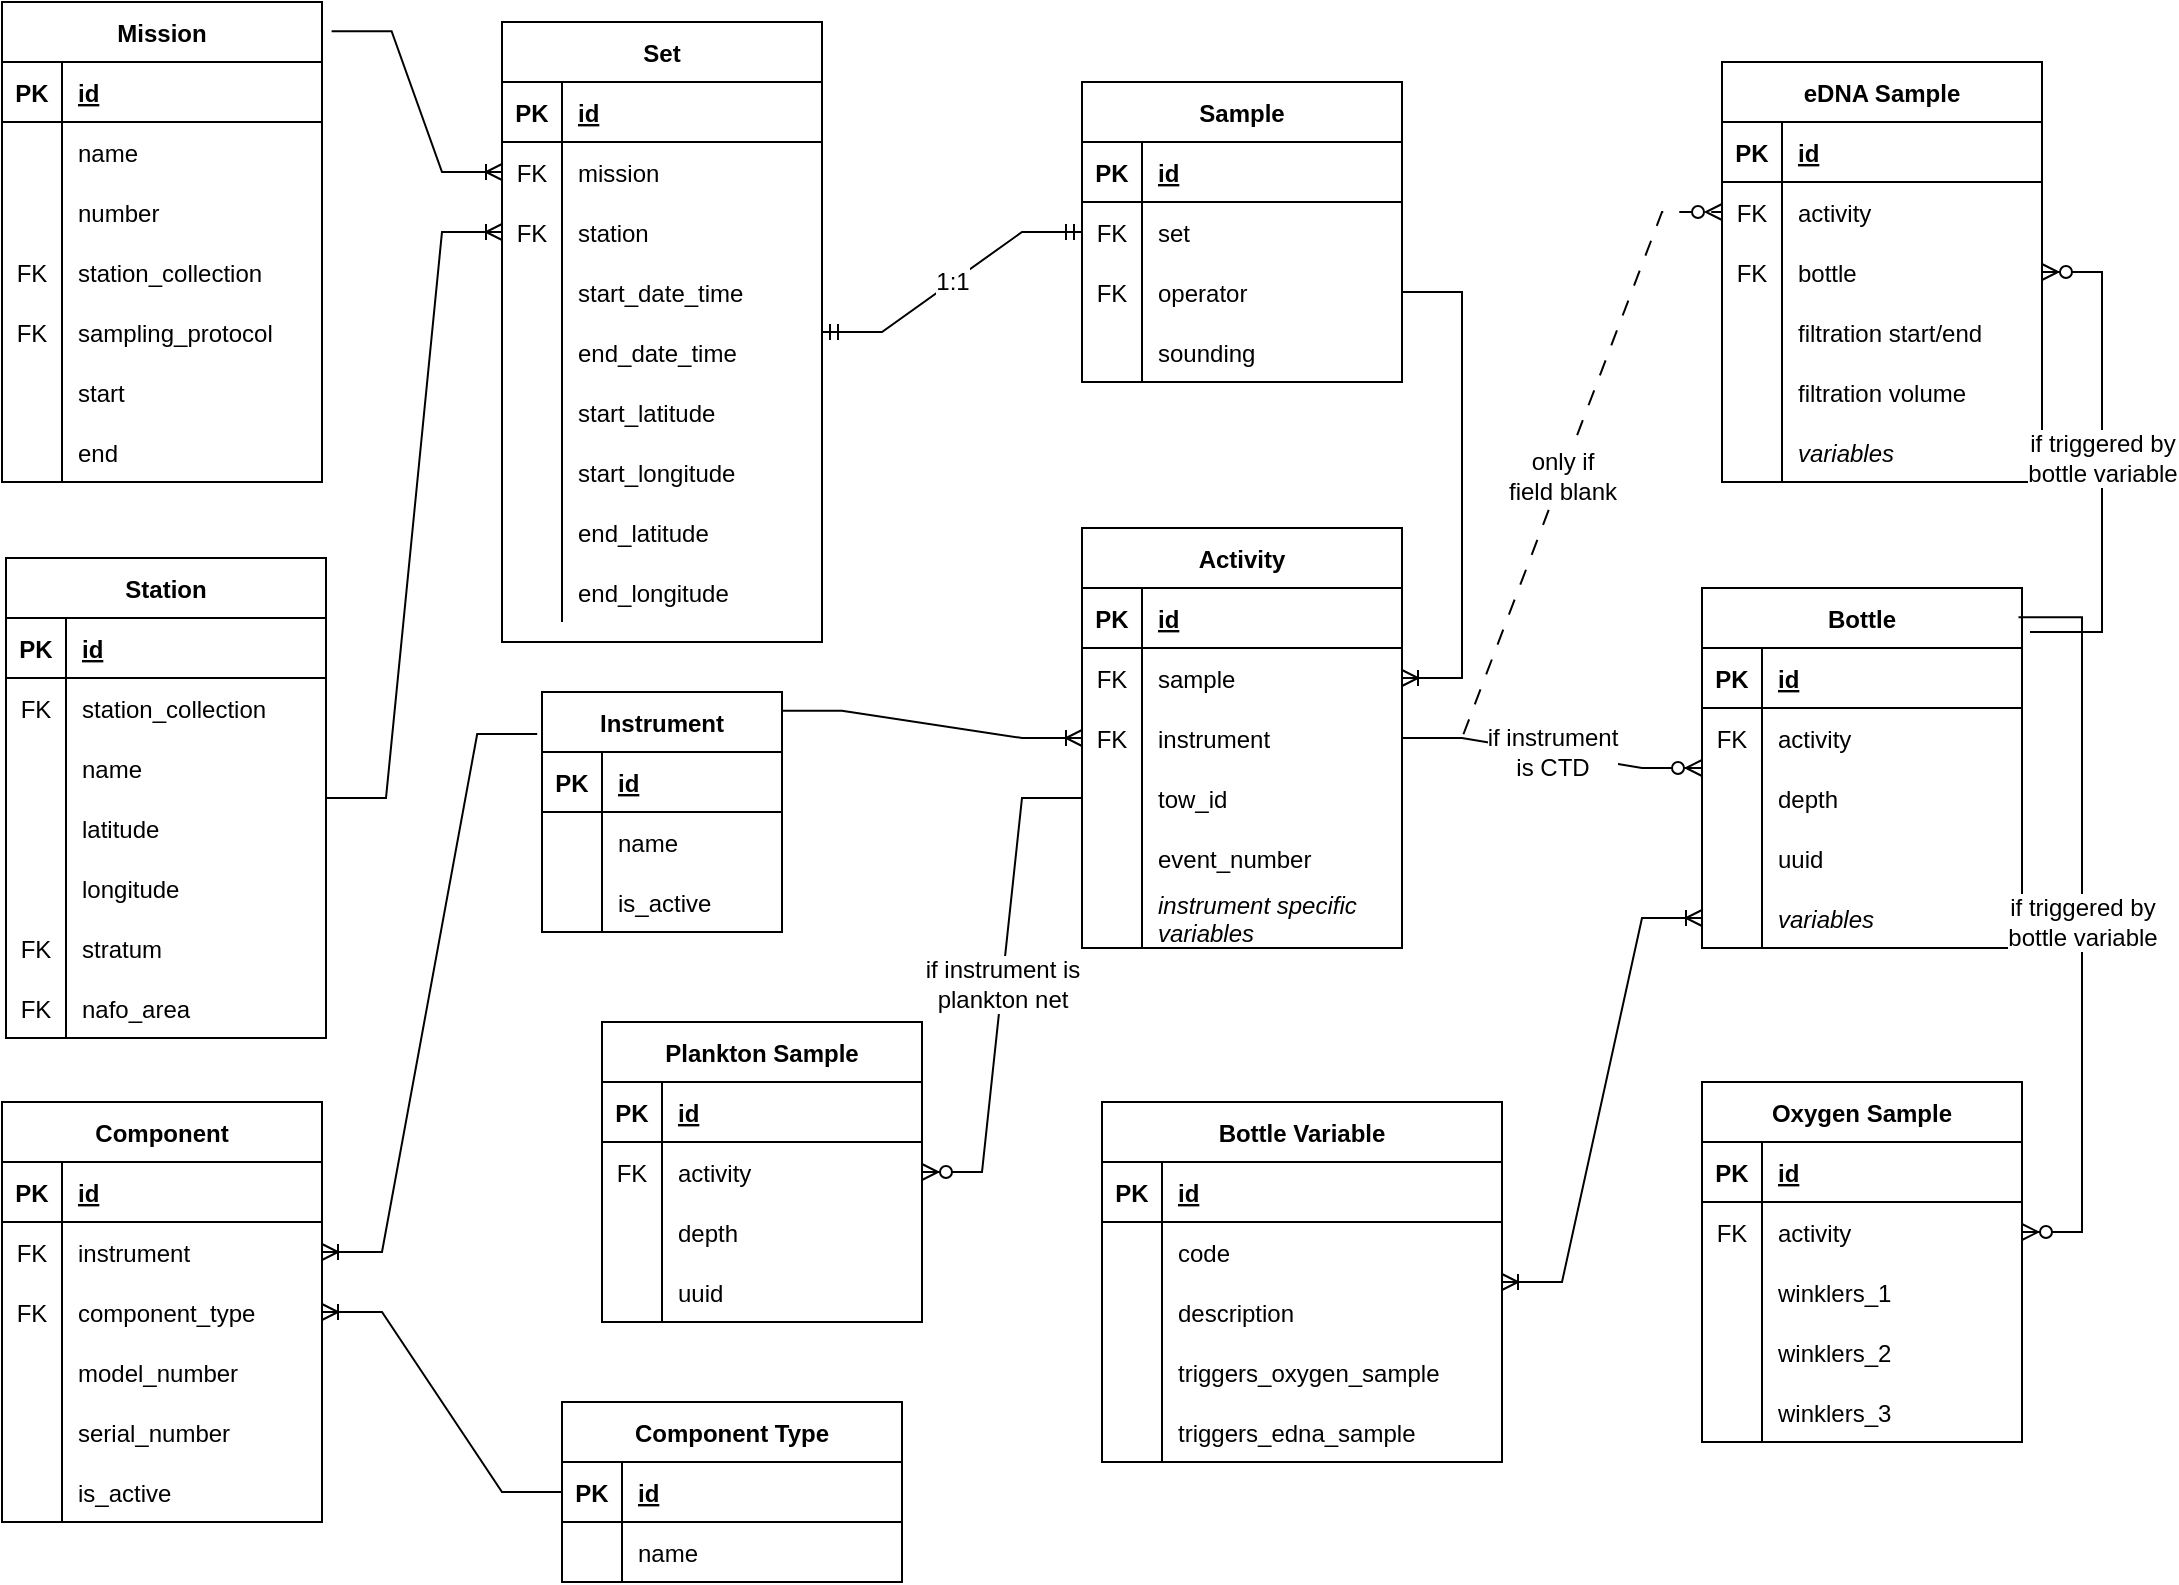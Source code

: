 <mxfile version="21.3.7" type="github">
  <diagram id="R2lEEEUBdFMjLlhIrx00" name="Page-1">
    <mxGraphModel dx="1434" dy="796" grid="1" gridSize="10" guides="1" tooltips="1" connect="1" arrows="1" fold="1" page="1" pageScale="1" pageWidth="1100" pageHeight="850" math="0" shadow="0" extFonts="Permanent Marker^https://fonts.googleapis.com/css?family=Permanent+Marker">
      <root>
        <mxCell id="0" />
        <mxCell id="1" parent="0" />
        <mxCell id="8TWR995KaPZ3fJ-WYSGm-160" value="" style="fontSize=12;html=1;endArrow=ERoneToMany;rounded=0;elbow=vertical;edgeStyle=entityRelationEdgeStyle;entryX=0;entryY=0.5;entryDx=0;entryDy=0;exitX=1.03;exitY=0.061;exitDx=0;exitDy=0;exitPerimeter=0;" parent="1" source="C-vyLk0tnHw3VtMMgP7b-23" target="C-vyLk0tnHw3VtMMgP7b-6" edge="1">
          <mxGeometry width="100" height="100" relative="1" as="geometry">
            <mxPoint x="370" y="280" as="sourcePoint" />
            <mxPoint x="470" y="180" as="targetPoint" />
          </mxGeometry>
        </mxCell>
        <mxCell id="C-vyLk0tnHw3VtMMgP7b-2" value="Set" style="shape=table;startSize=30;container=1;collapsible=1;childLayout=tableLayout;fixedRows=1;rowLines=0;fontStyle=1;align=center;resizeLast=1;" parent="1" vertex="1">
          <mxGeometry x="260" y="30" width="160" height="310" as="geometry" />
        </mxCell>
        <mxCell id="C-vyLk0tnHw3VtMMgP7b-3" value="" style="shape=partialRectangle;collapsible=0;dropTarget=0;pointerEvents=0;fillColor=none;points=[[0,0.5],[1,0.5]];portConstraint=eastwest;top=0;left=0;right=0;bottom=1;" parent="C-vyLk0tnHw3VtMMgP7b-2" vertex="1">
          <mxGeometry y="30" width="160" height="30" as="geometry" />
        </mxCell>
        <mxCell id="C-vyLk0tnHw3VtMMgP7b-4" value="PK" style="shape=partialRectangle;overflow=hidden;connectable=0;fillColor=none;top=0;left=0;bottom=0;right=0;fontStyle=1;" parent="C-vyLk0tnHw3VtMMgP7b-3" vertex="1">
          <mxGeometry width="30" height="30" as="geometry">
            <mxRectangle width="30" height="30" as="alternateBounds" />
          </mxGeometry>
        </mxCell>
        <mxCell id="C-vyLk0tnHw3VtMMgP7b-5" value="id" style="shape=partialRectangle;overflow=hidden;connectable=0;fillColor=none;top=0;left=0;bottom=0;right=0;align=left;spacingLeft=6;fontStyle=5;" parent="C-vyLk0tnHw3VtMMgP7b-3" vertex="1">
          <mxGeometry x="30" width="130" height="30" as="geometry">
            <mxRectangle width="130" height="30" as="alternateBounds" />
          </mxGeometry>
        </mxCell>
        <mxCell id="C-vyLk0tnHw3VtMMgP7b-6" value="" style="shape=partialRectangle;collapsible=0;dropTarget=0;pointerEvents=0;fillColor=none;points=[[0,0.5],[1,0.5]];portConstraint=eastwest;top=0;left=0;right=0;bottom=0;" parent="C-vyLk0tnHw3VtMMgP7b-2" vertex="1">
          <mxGeometry y="60" width="160" height="30" as="geometry" />
        </mxCell>
        <mxCell id="C-vyLk0tnHw3VtMMgP7b-7" value="FK" style="shape=partialRectangle;overflow=hidden;connectable=0;fillColor=none;top=0;left=0;bottom=0;right=0;" parent="C-vyLk0tnHw3VtMMgP7b-6" vertex="1">
          <mxGeometry width="30" height="30" as="geometry">
            <mxRectangle width="30" height="30" as="alternateBounds" />
          </mxGeometry>
        </mxCell>
        <mxCell id="C-vyLk0tnHw3VtMMgP7b-8" value="mission" style="shape=partialRectangle;overflow=hidden;connectable=0;fillColor=none;top=0;left=0;bottom=0;right=0;align=left;spacingLeft=6;" parent="C-vyLk0tnHw3VtMMgP7b-6" vertex="1">
          <mxGeometry x="30" width="130" height="30" as="geometry">
            <mxRectangle width="130" height="30" as="alternateBounds" />
          </mxGeometry>
        </mxCell>
        <mxCell id="C-vyLk0tnHw3VtMMgP7b-9" value="" style="shape=partialRectangle;collapsible=0;dropTarget=0;pointerEvents=0;fillColor=none;points=[[0,0.5],[1,0.5]];portConstraint=eastwest;top=0;left=0;right=0;bottom=0;" parent="C-vyLk0tnHw3VtMMgP7b-2" vertex="1">
          <mxGeometry y="90" width="160" height="30" as="geometry" />
        </mxCell>
        <mxCell id="C-vyLk0tnHw3VtMMgP7b-10" value="FK" style="shape=partialRectangle;overflow=hidden;connectable=0;fillColor=none;top=0;left=0;bottom=0;right=0;" parent="C-vyLk0tnHw3VtMMgP7b-9" vertex="1">
          <mxGeometry width="30" height="30" as="geometry">
            <mxRectangle width="30" height="30" as="alternateBounds" />
          </mxGeometry>
        </mxCell>
        <mxCell id="C-vyLk0tnHw3VtMMgP7b-11" value="station" style="shape=partialRectangle;overflow=hidden;connectable=0;fillColor=none;top=0;left=0;bottom=0;right=0;align=left;spacingLeft=6;" parent="C-vyLk0tnHw3VtMMgP7b-9" vertex="1">
          <mxGeometry x="30" width="130" height="30" as="geometry">
            <mxRectangle width="130" height="30" as="alternateBounds" />
          </mxGeometry>
        </mxCell>
        <mxCell id="OoTgvyQNhlvrgy-rkqMz-61" style="shape=partialRectangle;collapsible=0;dropTarget=0;pointerEvents=0;fillColor=none;points=[[0,0.5],[1,0.5]];portConstraint=eastwest;top=0;left=0;right=0;bottom=0;" parent="C-vyLk0tnHw3VtMMgP7b-2" vertex="1">
          <mxGeometry y="120" width="160" height="30" as="geometry" />
        </mxCell>
        <mxCell id="OoTgvyQNhlvrgy-rkqMz-62" style="shape=partialRectangle;overflow=hidden;connectable=0;fillColor=none;top=0;left=0;bottom=0;right=0;" parent="OoTgvyQNhlvrgy-rkqMz-61" vertex="1">
          <mxGeometry width="30" height="30" as="geometry">
            <mxRectangle width="30" height="30" as="alternateBounds" />
          </mxGeometry>
        </mxCell>
        <mxCell id="OoTgvyQNhlvrgy-rkqMz-63" value="start_date_time" style="shape=partialRectangle;overflow=hidden;connectable=0;fillColor=none;top=0;left=0;bottom=0;right=0;align=left;spacingLeft=6;" parent="OoTgvyQNhlvrgy-rkqMz-61" vertex="1">
          <mxGeometry x="30" width="130" height="30" as="geometry">
            <mxRectangle width="130" height="30" as="alternateBounds" />
          </mxGeometry>
        </mxCell>
        <mxCell id="OoTgvyQNhlvrgy-rkqMz-58" style="shape=partialRectangle;collapsible=0;dropTarget=0;pointerEvents=0;fillColor=none;points=[[0,0.5],[1,0.5]];portConstraint=eastwest;top=0;left=0;right=0;bottom=0;" parent="C-vyLk0tnHw3VtMMgP7b-2" vertex="1">
          <mxGeometry y="150" width="160" height="30" as="geometry" />
        </mxCell>
        <mxCell id="OoTgvyQNhlvrgy-rkqMz-59" style="shape=partialRectangle;overflow=hidden;connectable=0;fillColor=none;top=0;left=0;bottom=0;right=0;" parent="OoTgvyQNhlvrgy-rkqMz-58" vertex="1">
          <mxGeometry width="30" height="30" as="geometry">
            <mxRectangle width="30" height="30" as="alternateBounds" />
          </mxGeometry>
        </mxCell>
        <mxCell id="OoTgvyQNhlvrgy-rkqMz-60" value="end_date_time" style="shape=partialRectangle;overflow=hidden;connectable=0;fillColor=none;top=0;left=0;bottom=0;right=0;align=left;spacingLeft=6;" parent="OoTgvyQNhlvrgy-rkqMz-58" vertex="1">
          <mxGeometry x="30" width="130" height="30" as="geometry">
            <mxRectangle width="130" height="30" as="alternateBounds" />
          </mxGeometry>
        </mxCell>
        <mxCell id="OoTgvyQNhlvrgy-rkqMz-67" style="shape=partialRectangle;collapsible=0;dropTarget=0;pointerEvents=0;fillColor=none;points=[[0,0.5],[1,0.5]];portConstraint=eastwest;top=0;left=0;right=0;bottom=0;" parent="C-vyLk0tnHw3VtMMgP7b-2" vertex="1">
          <mxGeometry y="180" width="160" height="30" as="geometry" />
        </mxCell>
        <mxCell id="OoTgvyQNhlvrgy-rkqMz-68" style="shape=partialRectangle;overflow=hidden;connectable=0;fillColor=none;top=0;left=0;bottom=0;right=0;" parent="OoTgvyQNhlvrgy-rkqMz-67" vertex="1">
          <mxGeometry width="30" height="30" as="geometry">
            <mxRectangle width="30" height="30" as="alternateBounds" />
          </mxGeometry>
        </mxCell>
        <mxCell id="OoTgvyQNhlvrgy-rkqMz-69" value="start_latitude" style="shape=partialRectangle;overflow=hidden;connectable=0;fillColor=none;top=0;left=0;bottom=0;right=0;align=left;spacingLeft=6;" parent="OoTgvyQNhlvrgy-rkqMz-67" vertex="1">
          <mxGeometry x="30" width="130" height="30" as="geometry">
            <mxRectangle width="130" height="30" as="alternateBounds" />
          </mxGeometry>
        </mxCell>
        <mxCell id="OoTgvyQNhlvrgy-rkqMz-64" style="shape=partialRectangle;collapsible=0;dropTarget=0;pointerEvents=0;fillColor=none;points=[[0,0.5],[1,0.5]];portConstraint=eastwest;top=0;left=0;right=0;bottom=0;" parent="C-vyLk0tnHw3VtMMgP7b-2" vertex="1">
          <mxGeometry y="210" width="160" height="30" as="geometry" />
        </mxCell>
        <mxCell id="OoTgvyQNhlvrgy-rkqMz-65" style="shape=partialRectangle;overflow=hidden;connectable=0;fillColor=none;top=0;left=0;bottom=0;right=0;" parent="OoTgvyQNhlvrgy-rkqMz-64" vertex="1">
          <mxGeometry width="30" height="30" as="geometry">
            <mxRectangle width="30" height="30" as="alternateBounds" />
          </mxGeometry>
        </mxCell>
        <mxCell id="OoTgvyQNhlvrgy-rkqMz-66" value="start_longitude" style="shape=partialRectangle;overflow=hidden;connectable=0;fillColor=none;top=0;left=0;bottom=0;right=0;align=left;spacingLeft=6;" parent="OoTgvyQNhlvrgy-rkqMz-64" vertex="1">
          <mxGeometry x="30" width="130" height="30" as="geometry">
            <mxRectangle width="130" height="30" as="alternateBounds" />
          </mxGeometry>
        </mxCell>
        <mxCell id="OoTgvyQNhlvrgy-rkqMz-73" style="shape=partialRectangle;collapsible=0;dropTarget=0;pointerEvents=0;fillColor=none;points=[[0,0.5],[1,0.5]];portConstraint=eastwest;top=0;left=0;right=0;bottom=0;" parent="C-vyLk0tnHw3VtMMgP7b-2" vertex="1">
          <mxGeometry y="240" width="160" height="30" as="geometry" />
        </mxCell>
        <mxCell id="OoTgvyQNhlvrgy-rkqMz-74" style="shape=partialRectangle;overflow=hidden;connectable=0;fillColor=none;top=0;left=0;bottom=0;right=0;" parent="OoTgvyQNhlvrgy-rkqMz-73" vertex="1">
          <mxGeometry width="30" height="30" as="geometry">
            <mxRectangle width="30" height="30" as="alternateBounds" />
          </mxGeometry>
        </mxCell>
        <mxCell id="OoTgvyQNhlvrgy-rkqMz-75" value="end_latitude" style="shape=partialRectangle;overflow=hidden;connectable=0;fillColor=none;top=0;left=0;bottom=0;right=0;align=left;spacingLeft=6;" parent="OoTgvyQNhlvrgy-rkqMz-73" vertex="1">
          <mxGeometry x="30" width="130" height="30" as="geometry">
            <mxRectangle width="130" height="30" as="alternateBounds" />
          </mxGeometry>
        </mxCell>
        <mxCell id="OoTgvyQNhlvrgy-rkqMz-70" style="shape=partialRectangle;collapsible=0;dropTarget=0;pointerEvents=0;fillColor=none;points=[[0,0.5],[1,0.5]];portConstraint=eastwest;top=0;left=0;right=0;bottom=0;" parent="C-vyLk0tnHw3VtMMgP7b-2" vertex="1">
          <mxGeometry y="270" width="160" height="30" as="geometry" />
        </mxCell>
        <mxCell id="OoTgvyQNhlvrgy-rkqMz-71" style="shape=partialRectangle;overflow=hidden;connectable=0;fillColor=none;top=0;left=0;bottom=0;right=0;" parent="OoTgvyQNhlvrgy-rkqMz-70" vertex="1">
          <mxGeometry width="30" height="30" as="geometry">
            <mxRectangle width="30" height="30" as="alternateBounds" />
          </mxGeometry>
        </mxCell>
        <mxCell id="OoTgvyQNhlvrgy-rkqMz-72" value="end_longitude" style="shape=partialRectangle;overflow=hidden;connectable=0;fillColor=none;top=0;left=0;bottom=0;right=0;align=left;spacingLeft=6;" parent="OoTgvyQNhlvrgy-rkqMz-70" vertex="1">
          <mxGeometry x="30" width="130" height="30" as="geometry">
            <mxRectangle width="130" height="30" as="alternateBounds" />
          </mxGeometry>
        </mxCell>
        <mxCell id="C-vyLk0tnHw3VtMMgP7b-23" value="Mission" style="shape=table;startSize=30;container=1;collapsible=1;childLayout=tableLayout;fixedRows=1;rowLines=0;fontStyle=1;align=center;resizeLast=1;" parent="1" vertex="1">
          <mxGeometry x="10" y="20" width="160" height="240" as="geometry" />
        </mxCell>
        <mxCell id="C-vyLk0tnHw3VtMMgP7b-24" value="" style="shape=partialRectangle;collapsible=0;dropTarget=0;pointerEvents=0;fillColor=none;points=[[0,0.5],[1,0.5]];portConstraint=eastwest;top=0;left=0;right=0;bottom=1;" parent="C-vyLk0tnHw3VtMMgP7b-23" vertex="1">
          <mxGeometry y="30" width="160" height="30" as="geometry" />
        </mxCell>
        <mxCell id="C-vyLk0tnHw3VtMMgP7b-25" value="PK" style="shape=partialRectangle;overflow=hidden;connectable=0;fillColor=none;top=0;left=0;bottom=0;right=0;fontStyle=1;" parent="C-vyLk0tnHw3VtMMgP7b-24" vertex="1">
          <mxGeometry width="30" height="30" as="geometry">
            <mxRectangle width="30" height="30" as="alternateBounds" />
          </mxGeometry>
        </mxCell>
        <mxCell id="C-vyLk0tnHw3VtMMgP7b-26" value="id" style="shape=partialRectangle;overflow=hidden;connectable=0;fillColor=none;top=0;left=0;bottom=0;right=0;align=left;spacingLeft=6;fontStyle=5;" parent="C-vyLk0tnHw3VtMMgP7b-24" vertex="1">
          <mxGeometry x="30" width="130" height="30" as="geometry">
            <mxRectangle width="130" height="30" as="alternateBounds" />
          </mxGeometry>
        </mxCell>
        <mxCell id="8TWR995KaPZ3fJ-WYSGm-173" style="shape=partialRectangle;collapsible=0;dropTarget=0;pointerEvents=0;fillColor=none;points=[[0,0.5],[1,0.5]];portConstraint=eastwest;top=0;left=0;right=0;bottom=0;" parent="C-vyLk0tnHw3VtMMgP7b-23" vertex="1">
          <mxGeometry y="60" width="160" height="30" as="geometry" />
        </mxCell>
        <mxCell id="8TWR995KaPZ3fJ-WYSGm-174" style="shape=partialRectangle;overflow=hidden;connectable=0;fillColor=none;top=0;left=0;bottom=0;right=0;" parent="8TWR995KaPZ3fJ-WYSGm-173" vertex="1">
          <mxGeometry width="30" height="30" as="geometry">
            <mxRectangle width="30" height="30" as="alternateBounds" />
          </mxGeometry>
        </mxCell>
        <mxCell id="8TWR995KaPZ3fJ-WYSGm-175" value="name" style="shape=partialRectangle;overflow=hidden;connectable=0;fillColor=none;top=0;left=0;bottom=0;right=0;align=left;spacingLeft=6;" parent="8TWR995KaPZ3fJ-WYSGm-173" vertex="1">
          <mxGeometry x="30" width="130" height="30" as="geometry">
            <mxRectangle width="130" height="30" as="alternateBounds" />
          </mxGeometry>
        </mxCell>
        <mxCell id="8TWR995KaPZ3fJ-WYSGm-176" style="shape=partialRectangle;collapsible=0;dropTarget=0;pointerEvents=0;fillColor=none;points=[[0,0.5],[1,0.5]];portConstraint=eastwest;top=0;left=0;right=0;bottom=0;" parent="C-vyLk0tnHw3VtMMgP7b-23" vertex="1">
          <mxGeometry y="90" width="160" height="30" as="geometry" />
        </mxCell>
        <mxCell id="8TWR995KaPZ3fJ-WYSGm-177" style="shape=partialRectangle;overflow=hidden;connectable=0;fillColor=none;top=0;left=0;bottom=0;right=0;" parent="8TWR995KaPZ3fJ-WYSGm-176" vertex="1">
          <mxGeometry width="30" height="30" as="geometry">
            <mxRectangle width="30" height="30" as="alternateBounds" />
          </mxGeometry>
        </mxCell>
        <mxCell id="8TWR995KaPZ3fJ-WYSGm-178" value="number" style="shape=partialRectangle;overflow=hidden;connectable=0;fillColor=none;top=0;left=0;bottom=0;right=0;align=left;spacingLeft=6;" parent="8TWR995KaPZ3fJ-WYSGm-176" vertex="1">
          <mxGeometry x="30" width="130" height="30" as="geometry">
            <mxRectangle width="130" height="30" as="alternateBounds" />
          </mxGeometry>
        </mxCell>
        <mxCell id="OoTgvyQNhlvrgy-rkqMz-6" style="shape=partialRectangle;collapsible=0;dropTarget=0;pointerEvents=0;fillColor=none;points=[[0,0.5],[1,0.5]];portConstraint=eastwest;top=0;left=0;right=0;bottom=0;" parent="C-vyLk0tnHw3VtMMgP7b-23" vertex="1">
          <mxGeometry y="120" width="160" height="30" as="geometry" />
        </mxCell>
        <mxCell id="OoTgvyQNhlvrgy-rkqMz-7" value="FK" style="shape=partialRectangle;overflow=hidden;connectable=0;fillColor=none;top=0;left=0;bottom=0;right=0;" parent="OoTgvyQNhlvrgy-rkqMz-6" vertex="1">
          <mxGeometry width="30" height="30" as="geometry">
            <mxRectangle width="30" height="30" as="alternateBounds" />
          </mxGeometry>
        </mxCell>
        <mxCell id="OoTgvyQNhlvrgy-rkqMz-8" value="station_collection" style="shape=partialRectangle;overflow=hidden;connectable=0;fillColor=none;top=0;left=0;bottom=0;right=0;align=left;spacingLeft=6;" parent="OoTgvyQNhlvrgy-rkqMz-6" vertex="1">
          <mxGeometry x="30" width="130" height="30" as="geometry">
            <mxRectangle width="130" height="30" as="alternateBounds" />
          </mxGeometry>
        </mxCell>
        <mxCell id="C-vyLk0tnHw3VtMMgP7b-27" value="" style="shape=partialRectangle;collapsible=0;dropTarget=0;pointerEvents=0;fillColor=none;points=[[0,0.5],[1,0.5]];portConstraint=eastwest;top=0;left=0;right=0;bottom=0;" parent="C-vyLk0tnHw3VtMMgP7b-23" vertex="1">
          <mxGeometry y="150" width="160" height="30" as="geometry" />
        </mxCell>
        <mxCell id="C-vyLk0tnHw3VtMMgP7b-28" value="FK" style="shape=partialRectangle;overflow=hidden;connectable=0;fillColor=none;top=0;left=0;bottom=0;right=0;" parent="C-vyLk0tnHw3VtMMgP7b-27" vertex="1">
          <mxGeometry width="30" height="30" as="geometry">
            <mxRectangle width="30" height="30" as="alternateBounds" />
          </mxGeometry>
        </mxCell>
        <mxCell id="C-vyLk0tnHw3VtMMgP7b-29" value="sampling_protocol" style="shape=partialRectangle;overflow=hidden;connectable=0;fillColor=none;top=0;left=0;bottom=0;right=0;align=left;spacingLeft=6;" parent="C-vyLk0tnHw3VtMMgP7b-27" vertex="1">
          <mxGeometry x="30" width="130" height="30" as="geometry">
            <mxRectangle width="130" height="30" as="alternateBounds" />
          </mxGeometry>
        </mxCell>
        <mxCell id="8TWR995KaPZ3fJ-WYSGm-179" style="shape=partialRectangle;collapsible=0;dropTarget=0;pointerEvents=0;fillColor=none;points=[[0,0.5],[1,0.5]];portConstraint=eastwest;top=0;left=0;right=0;bottom=0;" parent="C-vyLk0tnHw3VtMMgP7b-23" vertex="1">
          <mxGeometry y="180" width="160" height="30" as="geometry" />
        </mxCell>
        <mxCell id="8TWR995KaPZ3fJ-WYSGm-180" style="shape=partialRectangle;overflow=hidden;connectable=0;fillColor=none;top=0;left=0;bottom=0;right=0;" parent="8TWR995KaPZ3fJ-WYSGm-179" vertex="1">
          <mxGeometry width="30" height="30" as="geometry">
            <mxRectangle width="30" height="30" as="alternateBounds" />
          </mxGeometry>
        </mxCell>
        <mxCell id="8TWR995KaPZ3fJ-WYSGm-181" value="start" style="shape=partialRectangle;overflow=hidden;connectable=0;fillColor=none;top=0;left=0;bottom=0;right=0;align=left;spacingLeft=6;" parent="8TWR995KaPZ3fJ-WYSGm-179" vertex="1">
          <mxGeometry x="30" width="130" height="30" as="geometry">
            <mxRectangle width="130" height="30" as="alternateBounds" />
          </mxGeometry>
        </mxCell>
        <mxCell id="8TWR995KaPZ3fJ-WYSGm-182" style="shape=partialRectangle;collapsible=0;dropTarget=0;pointerEvents=0;fillColor=none;points=[[0,0.5],[1,0.5]];portConstraint=eastwest;top=0;left=0;right=0;bottom=0;" parent="C-vyLk0tnHw3VtMMgP7b-23" vertex="1">
          <mxGeometry y="210" width="160" height="30" as="geometry" />
        </mxCell>
        <mxCell id="8TWR995KaPZ3fJ-WYSGm-183" style="shape=partialRectangle;overflow=hidden;connectable=0;fillColor=none;top=0;left=0;bottom=0;right=0;" parent="8TWR995KaPZ3fJ-WYSGm-182" vertex="1">
          <mxGeometry width="30" height="30" as="geometry">
            <mxRectangle width="30" height="30" as="alternateBounds" />
          </mxGeometry>
        </mxCell>
        <mxCell id="8TWR995KaPZ3fJ-WYSGm-184" value="end" style="shape=partialRectangle;overflow=hidden;connectable=0;fillColor=none;top=0;left=0;bottom=0;right=0;align=left;spacingLeft=6;" parent="8TWR995KaPZ3fJ-WYSGm-182" vertex="1">
          <mxGeometry x="30" width="130" height="30" as="geometry">
            <mxRectangle width="130" height="30" as="alternateBounds" />
          </mxGeometry>
        </mxCell>
        <mxCell id="8TWR995KaPZ3fJ-WYSGm-190" value="" style="fontSize=12;html=1;endArrow=ERoneToMany;rounded=0;elbow=vertical;edgeStyle=entityRelationEdgeStyle;" parent="1" source="8TWR995KaPZ3fJ-WYSGm-83" target="C-vyLk0tnHw3VtMMgP7b-9" edge="1">
          <mxGeometry width="100" height="100" relative="1" as="geometry">
            <mxPoint x="190" y="65" as="sourcePoint" />
            <mxPoint x="190" y="275" as="targetPoint" />
          </mxGeometry>
        </mxCell>
        <mxCell id="8TWR995KaPZ3fJ-WYSGm-83" value="Station" style="shape=table;startSize=30;container=1;collapsible=1;childLayout=tableLayout;fixedRows=1;rowLines=0;fontStyle=1;align=center;resizeLast=1;" parent="1" vertex="1">
          <mxGeometry x="12" y="298" width="160" height="240" as="geometry" />
        </mxCell>
        <mxCell id="8TWR995KaPZ3fJ-WYSGm-84" value="" style="shape=partialRectangle;collapsible=0;dropTarget=0;pointerEvents=0;fillColor=none;points=[[0,0.5],[1,0.5]];portConstraint=eastwest;top=0;left=0;right=0;bottom=1;" parent="8TWR995KaPZ3fJ-WYSGm-83" vertex="1">
          <mxGeometry y="30" width="160" height="30" as="geometry" />
        </mxCell>
        <mxCell id="8TWR995KaPZ3fJ-WYSGm-85" value="PK" style="shape=partialRectangle;overflow=hidden;connectable=0;fillColor=none;top=0;left=0;bottom=0;right=0;fontStyle=1;" parent="8TWR995KaPZ3fJ-WYSGm-84" vertex="1">
          <mxGeometry width="30" height="30" as="geometry">
            <mxRectangle width="30" height="30" as="alternateBounds" />
          </mxGeometry>
        </mxCell>
        <mxCell id="8TWR995KaPZ3fJ-WYSGm-86" value="id" style="shape=partialRectangle;overflow=hidden;connectable=0;fillColor=none;top=0;left=0;bottom=0;right=0;align=left;spacingLeft=6;fontStyle=5;" parent="8TWR995KaPZ3fJ-WYSGm-84" vertex="1">
          <mxGeometry x="30" width="130" height="30" as="geometry">
            <mxRectangle width="130" height="30" as="alternateBounds" />
          </mxGeometry>
        </mxCell>
        <mxCell id="8TWR995KaPZ3fJ-WYSGm-105" style="shape=partialRectangle;collapsible=0;dropTarget=0;pointerEvents=0;fillColor=none;points=[[0,0.5],[1,0.5]];portConstraint=eastwest;top=0;left=0;right=0;bottom=0;" parent="8TWR995KaPZ3fJ-WYSGm-83" vertex="1">
          <mxGeometry y="60" width="160" height="30" as="geometry" />
        </mxCell>
        <mxCell id="8TWR995KaPZ3fJ-WYSGm-106" value="FK" style="shape=partialRectangle;overflow=hidden;connectable=0;fillColor=none;top=0;left=0;bottom=0;right=0;" parent="8TWR995KaPZ3fJ-WYSGm-105" vertex="1">
          <mxGeometry width="30" height="30" as="geometry">
            <mxRectangle width="30" height="30" as="alternateBounds" />
          </mxGeometry>
        </mxCell>
        <mxCell id="8TWR995KaPZ3fJ-WYSGm-107" value="station_collection" style="shape=partialRectangle;overflow=hidden;connectable=0;fillColor=none;top=0;left=0;bottom=0;right=0;align=left;spacingLeft=6;" parent="8TWR995KaPZ3fJ-WYSGm-105" vertex="1">
          <mxGeometry x="30" width="130" height="30" as="geometry">
            <mxRectangle width="130" height="30" as="alternateBounds" />
          </mxGeometry>
        </mxCell>
        <mxCell id="8TWR995KaPZ3fJ-WYSGm-87" value="" style="shape=partialRectangle;collapsible=0;dropTarget=0;pointerEvents=0;fillColor=none;points=[[0,0.5],[1,0.5]];portConstraint=eastwest;top=0;left=0;right=0;bottom=0;" parent="8TWR995KaPZ3fJ-WYSGm-83" vertex="1">
          <mxGeometry y="90" width="160" height="30" as="geometry" />
        </mxCell>
        <mxCell id="8TWR995KaPZ3fJ-WYSGm-88" value="" style="shape=partialRectangle;overflow=hidden;connectable=0;fillColor=none;top=0;left=0;bottom=0;right=0;" parent="8TWR995KaPZ3fJ-WYSGm-87" vertex="1">
          <mxGeometry width="30" height="30" as="geometry">
            <mxRectangle width="30" height="30" as="alternateBounds" />
          </mxGeometry>
        </mxCell>
        <mxCell id="8TWR995KaPZ3fJ-WYSGm-89" value="name" style="shape=partialRectangle;overflow=hidden;connectable=0;fillColor=none;top=0;left=0;bottom=0;right=0;align=left;spacingLeft=6;" parent="8TWR995KaPZ3fJ-WYSGm-87" vertex="1">
          <mxGeometry x="30" width="130" height="30" as="geometry">
            <mxRectangle width="130" height="30" as="alternateBounds" />
          </mxGeometry>
        </mxCell>
        <mxCell id="8TWR995KaPZ3fJ-WYSGm-93" style="shape=partialRectangle;collapsible=0;dropTarget=0;pointerEvents=0;fillColor=none;points=[[0,0.5],[1,0.5]];portConstraint=eastwest;top=0;left=0;right=0;bottom=0;" parent="8TWR995KaPZ3fJ-WYSGm-83" vertex="1">
          <mxGeometry y="120" width="160" height="30" as="geometry" />
        </mxCell>
        <mxCell id="8TWR995KaPZ3fJ-WYSGm-94" style="shape=partialRectangle;overflow=hidden;connectable=0;fillColor=none;top=0;left=0;bottom=0;right=0;" parent="8TWR995KaPZ3fJ-WYSGm-93" vertex="1">
          <mxGeometry width="30" height="30" as="geometry">
            <mxRectangle width="30" height="30" as="alternateBounds" />
          </mxGeometry>
        </mxCell>
        <mxCell id="8TWR995KaPZ3fJ-WYSGm-95" value="latitude" style="shape=partialRectangle;overflow=hidden;connectable=0;fillColor=none;top=0;left=0;bottom=0;right=0;align=left;spacingLeft=6;" parent="8TWR995KaPZ3fJ-WYSGm-93" vertex="1">
          <mxGeometry x="30" width="130" height="30" as="geometry">
            <mxRectangle width="130" height="30" as="alternateBounds" />
          </mxGeometry>
        </mxCell>
        <mxCell id="8TWR995KaPZ3fJ-WYSGm-90" style="shape=partialRectangle;collapsible=0;dropTarget=0;pointerEvents=0;fillColor=none;points=[[0,0.5],[1,0.5]];portConstraint=eastwest;top=0;left=0;right=0;bottom=0;" parent="8TWR995KaPZ3fJ-WYSGm-83" vertex="1">
          <mxGeometry y="150" width="160" height="30" as="geometry" />
        </mxCell>
        <mxCell id="8TWR995KaPZ3fJ-WYSGm-91" style="shape=partialRectangle;overflow=hidden;connectable=0;fillColor=none;top=0;left=0;bottom=0;right=0;" parent="8TWR995KaPZ3fJ-WYSGm-90" vertex="1">
          <mxGeometry width="30" height="30" as="geometry">
            <mxRectangle width="30" height="30" as="alternateBounds" />
          </mxGeometry>
        </mxCell>
        <mxCell id="8TWR995KaPZ3fJ-WYSGm-92" value="longitude" style="shape=partialRectangle;overflow=hidden;connectable=0;fillColor=none;top=0;left=0;bottom=0;right=0;align=left;spacingLeft=6;" parent="8TWR995KaPZ3fJ-WYSGm-90" vertex="1">
          <mxGeometry x="30" width="130" height="30" as="geometry">
            <mxRectangle width="130" height="30" as="alternateBounds" />
          </mxGeometry>
        </mxCell>
        <mxCell id="8TWR995KaPZ3fJ-WYSGm-108" style="shape=partialRectangle;collapsible=0;dropTarget=0;pointerEvents=0;fillColor=none;points=[[0,0.5],[1,0.5]];portConstraint=eastwest;top=0;left=0;right=0;bottom=0;" parent="8TWR995KaPZ3fJ-WYSGm-83" vertex="1">
          <mxGeometry y="180" width="160" height="30" as="geometry" />
        </mxCell>
        <mxCell id="8TWR995KaPZ3fJ-WYSGm-109" value="FK" style="shape=partialRectangle;overflow=hidden;connectable=0;fillColor=none;top=0;left=0;bottom=0;right=0;" parent="8TWR995KaPZ3fJ-WYSGm-108" vertex="1">
          <mxGeometry width="30" height="30" as="geometry">
            <mxRectangle width="30" height="30" as="alternateBounds" />
          </mxGeometry>
        </mxCell>
        <mxCell id="8TWR995KaPZ3fJ-WYSGm-110" value="stratum" style="shape=partialRectangle;overflow=hidden;connectable=0;fillColor=none;top=0;left=0;bottom=0;right=0;align=left;spacingLeft=6;" parent="8TWR995KaPZ3fJ-WYSGm-108" vertex="1">
          <mxGeometry x="30" width="130" height="30" as="geometry">
            <mxRectangle width="130" height="30" as="alternateBounds" />
          </mxGeometry>
        </mxCell>
        <mxCell id="8TWR995KaPZ3fJ-WYSGm-220" style="shape=partialRectangle;collapsible=0;dropTarget=0;pointerEvents=0;fillColor=none;points=[[0,0.5],[1,0.5]];portConstraint=eastwest;top=0;left=0;right=0;bottom=0;" parent="8TWR995KaPZ3fJ-WYSGm-83" vertex="1">
          <mxGeometry y="210" width="160" height="30" as="geometry" />
        </mxCell>
        <mxCell id="8TWR995KaPZ3fJ-WYSGm-221" value="FK" style="shape=partialRectangle;overflow=hidden;connectable=0;fillColor=none;top=0;left=0;bottom=0;right=0;" parent="8TWR995KaPZ3fJ-WYSGm-220" vertex="1">
          <mxGeometry width="30" height="30" as="geometry">
            <mxRectangle width="30" height="30" as="alternateBounds" />
          </mxGeometry>
        </mxCell>
        <mxCell id="8TWR995KaPZ3fJ-WYSGm-222" value="nafo_area" style="shape=partialRectangle;overflow=hidden;connectable=0;fillColor=none;top=0;left=0;bottom=0;right=0;align=left;spacingLeft=6;" parent="8TWR995KaPZ3fJ-WYSGm-220" vertex="1">
          <mxGeometry x="30" width="130" height="30" as="geometry">
            <mxRectangle width="130" height="30" as="alternateBounds" />
          </mxGeometry>
        </mxCell>
        <mxCell id="E-y5jE_HMf0l8umRYkyT-4" value="Sample" style="shape=table;startSize=30;container=1;collapsible=1;childLayout=tableLayout;fixedRows=1;rowLines=0;fontStyle=1;align=center;resizeLast=1;" vertex="1" parent="1">
          <mxGeometry x="550" y="60" width="160" height="150" as="geometry" />
        </mxCell>
        <mxCell id="E-y5jE_HMf0l8umRYkyT-5" value="" style="shape=partialRectangle;collapsible=0;dropTarget=0;pointerEvents=0;fillColor=none;points=[[0,0.5],[1,0.5]];portConstraint=eastwest;top=0;left=0;right=0;bottom=1;" vertex="1" parent="E-y5jE_HMf0l8umRYkyT-4">
          <mxGeometry y="30" width="160" height="30" as="geometry" />
        </mxCell>
        <mxCell id="E-y5jE_HMf0l8umRYkyT-6" value="PK" style="shape=partialRectangle;overflow=hidden;connectable=0;fillColor=none;top=0;left=0;bottom=0;right=0;fontStyle=1;" vertex="1" parent="E-y5jE_HMf0l8umRYkyT-5">
          <mxGeometry width="30" height="30" as="geometry">
            <mxRectangle width="30" height="30" as="alternateBounds" />
          </mxGeometry>
        </mxCell>
        <mxCell id="E-y5jE_HMf0l8umRYkyT-7" value="id" style="shape=partialRectangle;overflow=hidden;connectable=0;fillColor=none;top=0;left=0;bottom=0;right=0;align=left;spacingLeft=6;fontStyle=5;" vertex="1" parent="E-y5jE_HMf0l8umRYkyT-5">
          <mxGeometry x="30" width="130" height="30" as="geometry">
            <mxRectangle width="130" height="30" as="alternateBounds" />
          </mxGeometry>
        </mxCell>
        <mxCell id="E-y5jE_HMf0l8umRYkyT-8" value="" style="shape=partialRectangle;collapsible=0;dropTarget=0;pointerEvents=0;fillColor=none;points=[[0,0.5],[1,0.5]];portConstraint=eastwest;top=0;left=0;right=0;bottom=0;" vertex="1" parent="E-y5jE_HMf0l8umRYkyT-4">
          <mxGeometry y="60" width="160" height="30" as="geometry" />
        </mxCell>
        <mxCell id="E-y5jE_HMf0l8umRYkyT-9" value="FK" style="shape=partialRectangle;overflow=hidden;connectable=0;fillColor=none;top=0;left=0;bottom=0;right=0;" vertex="1" parent="E-y5jE_HMf0l8umRYkyT-8">
          <mxGeometry width="30" height="30" as="geometry">
            <mxRectangle width="30" height="30" as="alternateBounds" />
          </mxGeometry>
        </mxCell>
        <mxCell id="E-y5jE_HMf0l8umRYkyT-10" value="set" style="shape=partialRectangle;overflow=hidden;connectable=0;fillColor=none;top=0;left=0;bottom=0;right=0;align=left;spacingLeft=6;" vertex="1" parent="E-y5jE_HMf0l8umRYkyT-8">
          <mxGeometry x="30" width="130" height="30" as="geometry">
            <mxRectangle width="130" height="30" as="alternateBounds" />
          </mxGeometry>
        </mxCell>
        <mxCell id="E-y5jE_HMf0l8umRYkyT-11" value="" style="shape=partialRectangle;collapsible=0;dropTarget=0;pointerEvents=0;fillColor=none;points=[[0,0.5],[1,0.5]];portConstraint=eastwest;top=0;left=0;right=0;bottom=0;" vertex="1" parent="E-y5jE_HMf0l8umRYkyT-4">
          <mxGeometry y="90" width="160" height="30" as="geometry" />
        </mxCell>
        <mxCell id="E-y5jE_HMf0l8umRYkyT-12" value="FK" style="shape=partialRectangle;overflow=hidden;connectable=0;fillColor=none;top=0;left=0;bottom=0;right=0;" vertex="1" parent="E-y5jE_HMf0l8umRYkyT-11">
          <mxGeometry width="30" height="30" as="geometry">
            <mxRectangle width="30" height="30" as="alternateBounds" />
          </mxGeometry>
        </mxCell>
        <mxCell id="E-y5jE_HMf0l8umRYkyT-13" value="operator" style="shape=partialRectangle;overflow=hidden;connectable=0;fillColor=none;top=0;left=0;bottom=0;right=0;align=left;spacingLeft=6;" vertex="1" parent="E-y5jE_HMf0l8umRYkyT-11">
          <mxGeometry x="30" width="130" height="30" as="geometry">
            <mxRectangle width="130" height="30" as="alternateBounds" />
          </mxGeometry>
        </mxCell>
        <mxCell id="E-y5jE_HMf0l8umRYkyT-14" style="shape=partialRectangle;collapsible=0;dropTarget=0;pointerEvents=0;fillColor=none;points=[[0,0.5],[1,0.5]];portConstraint=eastwest;top=0;left=0;right=0;bottom=0;" vertex="1" parent="E-y5jE_HMf0l8umRYkyT-4">
          <mxGeometry y="120" width="160" height="30" as="geometry" />
        </mxCell>
        <mxCell id="E-y5jE_HMf0l8umRYkyT-15" style="shape=partialRectangle;overflow=hidden;connectable=0;fillColor=none;top=0;left=0;bottom=0;right=0;" vertex="1" parent="E-y5jE_HMf0l8umRYkyT-14">
          <mxGeometry width="30" height="30" as="geometry">
            <mxRectangle width="30" height="30" as="alternateBounds" />
          </mxGeometry>
        </mxCell>
        <mxCell id="E-y5jE_HMf0l8umRYkyT-16" value="sounding" style="shape=partialRectangle;overflow=hidden;connectable=0;fillColor=none;top=0;left=0;bottom=0;right=0;align=left;spacingLeft=6;" vertex="1" parent="E-y5jE_HMf0l8umRYkyT-14">
          <mxGeometry x="30" width="130" height="30" as="geometry">
            <mxRectangle width="130" height="30" as="alternateBounds" />
          </mxGeometry>
        </mxCell>
        <mxCell id="E-y5jE_HMf0l8umRYkyT-32" value="Activity" style="shape=table;startSize=30;container=1;collapsible=1;childLayout=tableLayout;fixedRows=1;rowLines=0;fontStyle=1;align=center;resizeLast=1;" vertex="1" parent="1">
          <mxGeometry x="550" y="283" width="160" height="210" as="geometry" />
        </mxCell>
        <mxCell id="E-y5jE_HMf0l8umRYkyT-33" value="" style="shape=partialRectangle;collapsible=0;dropTarget=0;pointerEvents=0;fillColor=none;points=[[0,0.5],[1,0.5]];portConstraint=eastwest;top=0;left=0;right=0;bottom=1;" vertex="1" parent="E-y5jE_HMf0l8umRYkyT-32">
          <mxGeometry y="30" width="160" height="30" as="geometry" />
        </mxCell>
        <mxCell id="E-y5jE_HMf0l8umRYkyT-34" value="PK" style="shape=partialRectangle;overflow=hidden;connectable=0;fillColor=none;top=0;left=0;bottom=0;right=0;fontStyle=1;" vertex="1" parent="E-y5jE_HMf0l8umRYkyT-33">
          <mxGeometry width="30" height="30" as="geometry">
            <mxRectangle width="30" height="30" as="alternateBounds" />
          </mxGeometry>
        </mxCell>
        <mxCell id="E-y5jE_HMf0l8umRYkyT-35" value="id" style="shape=partialRectangle;overflow=hidden;connectable=0;fillColor=none;top=0;left=0;bottom=0;right=0;align=left;spacingLeft=6;fontStyle=5;" vertex="1" parent="E-y5jE_HMf0l8umRYkyT-33">
          <mxGeometry x="30" width="130" height="30" as="geometry">
            <mxRectangle width="130" height="30" as="alternateBounds" />
          </mxGeometry>
        </mxCell>
        <mxCell id="E-y5jE_HMf0l8umRYkyT-36" value="" style="shape=partialRectangle;collapsible=0;dropTarget=0;pointerEvents=0;fillColor=none;points=[[0,0.5],[1,0.5]];portConstraint=eastwest;top=0;left=0;right=0;bottom=0;" vertex="1" parent="E-y5jE_HMf0l8umRYkyT-32">
          <mxGeometry y="60" width="160" height="30" as="geometry" />
        </mxCell>
        <mxCell id="E-y5jE_HMf0l8umRYkyT-37" value="FK" style="shape=partialRectangle;overflow=hidden;connectable=0;fillColor=none;top=0;left=0;bottom=0;right=0;" vertex="1" parent="E-y5jE_HMf0l8umRYkyT-36">
          <mxGeometry width="30" height="30" as="geometry">
            <mxRectangle width="30" height="30" as="alternateBounds" />
          </mxGeometry>
        </mxCell>
        <mxCell id="E-y5jE_HMf0l8umRYkyT-38" value="sample" style="shape=partialRectangle;overflow=hidden;connectable=0;fillColor=none;top=0;left=0;bottom=0;right=0;align=left;spacingLeft=6;" vertex="1" parent="E-y5jE_HMf0l8umRYkyT-36">
          <mxGeometry x="30" width="130" height="30" as="geometry">
            <mxRectangle width="130" height="30" as="alternateBounds" />
          </mxGeometry>
        </mxCell>
        <mxCell id="E-y5jE_HMf0l8umRYkyT-110" style="shape=partialRectangle;collapsible=0;dropTarget=0;pointerEvents=0;fillColor=none;points=[[0,0.5],[1,0.5]];portConstraint=eastwest;top=0;left=0;right=0;bottom=0;" vertex="1" parent="E-y5jE_HMf0l8umRYkyT-32">
          <mxGeometry y="90" width="160" height="30" as="geometry" />
        </mxCell>
        <mxCell id="E-y5jE_HMf0l8umRYkyT-111" value="FK" style="shape=partialRectangle;overflow=hidden;connectable=0;fillColor=none;top=0;left=0;bottom=0;right=0;" vertex="1" parent="E-y5jE_HMf0l8umRYkyT-110">
          <mxGeometry width="30" height="30" as="geometry">
            <mxRectangle width="30" height="30" as="alternateBounds" />
          </mxGeometry>
        </mxCell>
        <mxCell id="E-y5jE_HMf0l8umRYkyT-112" value="instrument" style="shape=partialRectangle;overflow=hidden;connectable=0;fillColor=none;top=0;left=0;bottom=0;right=0;align=left;spacingLeft=6;" vertex="1" parent="E-y5jE_HMf0l8umRYkyT-110">
          <mxGeometry x="30" width="130" height="30" as="geometry">
            <mxRectangle width="130" height="30" as="alternateBounds" />
          </mxGeometry>
        </mxCell>
        <mxCell id="E-y5jE_HMf0l8umRYkyT-95" style="shape=partialRectangle;collapsible=0;dropTarget=0;pointerEvents=0;fillColor=none;points=[[0,0.5],[1,0.5]];portConstraint=eastwest;top=0;left=0;right=0;bottom=0;" vertex="1" parent="E-y5jE_HMf0l8umRYkyT-32">
          <mxGeometry y="120" width="160" height="30" as="geometry" />
        </mxCell>
        <mxCell id="E-y5jE_HMf0l8umRYkyT-96" style="shape=partialRectangle;overflow=hidden;connectable=0;fillColor=none;top=0;left=0;bottom=0;right=0;" vertex="1" parent="E-y5jE_HMf0l8umRYkyT-95">
          <mxGeometry width="30" height="30" as="geometry">
            <mxRectangle width="30" height="30" as="alternateBounds" />
          </mxGeometry>
        </mxCell>
        <mxCell id="E-y5jE_HMf0l8umRYkyT-97" value="tow_id" style="shape=partialRectangle;overflow=hidden;connectable=0;fillColor=none;top=0;left=0;bottom=0;right=0;align=left;spacingLeft=6;" vertex="1" parent="E-y5jE_HMf0l8umRYkyT-95">
          <mxGeometry x="30" width="130" height="30" as="geometry">
            <mxRectangle width="130" height="30" as="alternateBounds" />
          </mxGeometry>
        </mxCell>
        <mxCell id="E-y5jE_HMf0l8umRYkyT-98" style="shape=partialRectangle;collapsible=0;dropTarget=0;pointerEvents=0;fillColor=none;points=[[0,0.5],[1,0.5]];portConstraint=eastwest;top=0;left=0;right=0;bottom=0;" vertex="1" parent="E-y5jE_HMf0l8umRYkyT-32">
          <mxGeometry y="150" width="160" height="30" as="geometry" />
        </mxCell>
        <mxCell id="E-y5jE_HMf0l8umRYkyT-99" style="shape=partialRectangle;overflow=hidden;connectable=0;fillColor=none;top=0;left=0;bottom=0;right=0;" vertex="1" parent="E-y5jE_HMf0l8umRYkyT-98">
          <mxGeometry width="30" height="30" as="geometry">
            <mxRectangle width="30" height="30" as="alternateBounds" />
          </mxGeometry>
        </mxCell>
        <mxCell id="E-y5jE_HMf0l8umRYkyT-100" value="event_number" style="shape=partialRectangle;overflow=hidden;connectable=0;fillColor=none;top=0;left=0;bottom=0;right=0;align=left;spacingLeft=6;" vertex="1" parent="E-y5jE_HMf0l8umRYkyT-98">
          <mxGeometry x="30" width="130" height="30" as="geometry">
            <mxRectangle width="130" height="30" as="alternateBounds" />
          </mxGeometry>
        </mxCell>
        <mxCell id="E-y5jE_HMf0l8umRYkyT-104" style="shape=partialRectangle;collapsible=0;dropTarget=0;pointerEvents=0;fillColor=none;points=[[0,0.5],[1,0.5]];portConstraint=eastwest;top=0;left=0;right=0;bottom=0;" vertex="1" parent="E-y5jE_HMf0l8umRYkyT-32">
          <mxGeometry y="180" width="160" height="30" as="geometry" />
        </mxCell>
        <mxCell id="E-y5jE_HMf0l8umRYkyT-105" style="shape=partialRectangle;overflow=hidden;connectable=0;fillColor=none;top=0;left=0;bottom=0;right=0;" vertex="1" parent="E-y5jE_HMf0l8umRYkyT-104">
          <mxGeometry width="30" height="30" as="geometry">
            <mxRectangle width="30" height="30" as="alternateBounds" />
          </mxGeometry>
        </mxCell>
        <mxCell id="E-y5jE_HMf0l8umRYkyT-106" value="instrument specific&#xa;variables" style="shape=partialRectangle;overflow=hidden;connectable=0;fillColor=none;top=0;left=0;bottom=0;right=0;align=left;spacingLeft=6;fontStyle=2" vertex="1" parent="E-y5jE_HMf0l8umRYkyT-104">
          <mxGeometry x="30" width="130" height="30" as="geometry">
            <mxRectangle width="130" height="30" as="alternateBounds" />
          </mxGeometry>
        </mxCell>
        <mxCell id="E-y5jE_HMf0l8umRYkyT-45" value="Bottle" style="shape=table;startSize=30;container=1;collapsible=1;childLayout=tableLayout;fixedRows=1;rowLines=0;fontStyle=1;align=center;resizeLast=1;" vertex="1" parent="1">
          <mxGeometry x="860" y="313" width="160" height="180" as="geometry" />
        </mxCell>
        <mxCell id="E-y5jE_HMf0l8umRYkyT-46" value="" style="shape=partialRectangle;collapsible=0;dropTarget=0;pointerEvents=0;fillColor=none;points=[[0,0.5],[1,0.5]];portConstraint=eastwest;top=0;left=0;right=0;bottom=1;" vertex="1" parent="E-y5jE_HMf0l8umRYkyT-45">
          <mxGeometry y="30" width="160" height="30" as="geometry" />
        </mxCell>
        <mxCell id="E-y5jE_HMf0l8umRYkyT-47" value="PK" style="shape=partialRectangle;overflow=hidden;connectable=0;fillColor=none;top=0;left=0;bottom=0;right=0;fontStyle=1;" vertex="1" parent="E-y5jE_HMf0l8umRYkyT-46">
          <mxGeometry width="30" height="30" as="geometry">
            <mxRectangle width="30" height="30" as="alternateBounds" />
          </mxGeometry>
        </mxCell>
        <mxCell id="E-y5jE_HMf0l8umRYkyT-48" value="id" style="shape=partialRectangle;overflow=hidden;connectable=0;fillColor=none;top=0;left=0;bottom=0;right=0;align=left;spacingLeft=6;fontStyle=5;" vertex="1" parent="E-y5jE_HMf0l8umRYkyT-46">
          <mxGeometry x="30" width="130" height="30" as="geometry">
            <mxRectangle width="130" height="30" as="alternateBounds" />
          </mxGeometry>
        </mxCell>
        <mxCell id="E-y5jE_HMf0l8umRYkyT-49" value="" style="shape=partialRectangle;collapsible=0;dropTarget=0;pointerEvents=0;fillColor=none;points=[[0,0.5],[1,0.5]];portConstraint=eastwest;top=0;left=0;right=0;bottom=0;" vertex="1" parent="E-y5jE_HMf0l8umRYkyT-45">
          <mxGeometry y="60" width="160" height="30" as="geometry" />
        </mxCell>
        <mxCell id="E-y5jE_HMf0l8umRYkyT-50" value="FK" style="shape=partialRectangle;overflow=hidden;connectable=0;fillColor=none;top=0;left=0;bottom=0;right=0;" vertex="1" parent="E-y5jE_HMf0l8umRYkyT-49">
          <mxGeometry width="30" height="30" as="geometry">
            <mxRectangle width="30" height="30" as="alternateBounds" />
          </mxGeometry>
        </mxCell>
        <mxCell id="E-y5jE_HMf0l8umRYkyT-51" value="activity" style="shape=partialRectangle;overflow=hidden;connectable=0;fillColor=none;top=0;left=0;bottom=0;right=0;align=left;spacingLeft=6;" vertex="1" parent="E-y5jE_HMf0l8umRYkyT-49">
          <mxGeometry x="30" width="130" height="30" as="geometry">
            <mxRectangle width="130" height="30" as="alternateBounds" />
          </mxGeometry>
        </mxCell>
        <mxCell id="E-y5jE_HMf0l8umRYkyT-52" value="" style="shape=partialRectangle;collapsible=0;dropTarget=0;pointerEvents=0;fillColor=none;points=[[0,0.5],[1,0.5]];portConstraint=eastwest;top=0;left=0;right=0;bottom=0;" vertex="1" parent="E-y5jE_HMf0l8umRYkyT-45">
          <mxGeometry y="90" width="160" height="30" as="geometry" />
        </mxCell>
        <mxCell id="E-y5jE_HMf0l8umRYkyT-53" value="" style="shape=partialRectangle;overflow=hidden;connectable=0;fillColor=none;top=0;left=0;bottom=0;right=0;" vertex="1" parent="E-y5jE_HMf0l8umRYkyT-52">
          <mxGeometry width="30" height="30" as="geometry">
            <mxRectangle width="30" height="30" as="alternateBounds" />
          </mxGeometry>
        </mxCell>
        <mxCell id="E-y5jE_HMf0l8umRYkyT-54" value="depth" style="shape=partialRectangle;overflow=hidden;connectable=0;fillColor=none;top=0;left=0;bottom=0;right=0;align=left;spacingLeft=6;" vertex="1" parent="E-y5jE_HMf0l8umRYkyT-52">
          <mxGeometry x="30" width="130" height="30" as="geometry">
            <mxRectangle width="130" height="30" as="alternateBounds" />
          </mxGeometry>
        </mxCell>
        <mxCell id="E-y5jE_HMf0l8umRYkyT-55" style="shape=partialRectangle;collapsible=0;dropTarget=0;pointerEvents=0;fillColor=none;points=[[0,0.5],[1,0.5]];portConstraint=eastwest;top=0;left=0;right=0;bottom=0;" vertex="1" parent="E-y5jE_HMf0l8umRYkyT-45">
          <mxGeometry y="120" width="160" height="30" as="geometry" />
        </mxCell>
        <mxCell id="E-y5jE_HMf0l8umRYkyT-56" style="shape=partialRectangle;overflow=hidden;connectable=0;fillColor=none;top=0;left=0;bottom=0;right=0;" vertex="1" parent="E-y5jE_HMf0l8umRYkyT-55">
          <mxGeometry width="30" height="30" as="geometry">
            <mxRectangle width="30" height="30" as="alternateBounds" />
          </mxGeometry>
        </mxCell>
        <mxCell id="E-y5jE_HMf0l8umRYkyT-57" value="uuid" style="shape=partialRectangle;overflow=hidden;connectable=0;fillColor=none;top=0;left=0;bottom=0;right=0;align=left;spacingLeft=6;" vertex="1" parent="E-y5jE_HMf0l8umRYkyT-55">
          <mxGeometry x="30" width="130" height="30" as="geometry">
            <mxRectangle width="130" height="30" as="alternateBounds" />
          </mxGeometry>
        </mxCell>
        <mxCell id="E-y5jE_HMf0l8umRYkyT-91" style="shape=partialRectangle;collapsible=0;dropTarget=0;pointerEvents=0;fillColor=none;points=[[0,0.5],[1,0.5]];portConstraint=eastwest;top=0;left=0;right=0;bottom=0;" vertex="1" parent="E-y5jE_HMf0l8umRYkyT-45">
          <mxGeometry y="150" width="160" height="30" as="geometry" />
        </mxCell>
        <mxCell id="E-y5jE_HMf0l8umRYkyT-92" style="shape=partialRectangle;overflow=hidden;connectable=0;fillColor=none;top=0;left=0;bottom=0;right=0;" vertex="1" parent="E-y5jE_HMf0l8umRYkyT-91">
          <mxGeometry width="30" height="30" as="geometry">
            <mxRectangle width="30" height="30" as="alternateBounds" />
          </mxGeometry>
        </mxCell>
        <mxCell id="E-y5jE_HMf0l8umRYkyT-93" value="variables" style="shape=partialRectangle;overflow=hidden;connectable=0;fillColor=none;top=0;left=0;bottom=0;right=0;align=left;spacingLeft=6;fontStyle=2" vertex="1" parent="E-y5jE_HMf0l8umRYkyT-91">
          <mxGeometry x="30" width="130" height="30" as="geometry">
            <mxRectangle width="130" height="30" as="alternateBounds" />
          </mxGeometry>
        </mxCell>
        <mxCell id="E-y5jE_HMf0l8umRYkyT-58" value="Plankton Sample" style="shape=table;startSize=30;container=1;collapsible=1;childLayout=tableLayout;fixedRows=1;rowLines=0;fontStyle=1;align=center;resizeLast=1;" vertex="1" parent="1">
          <mxGeometry x="310" y="530" width="160" height="150" as="geometry" />
        </mxCell>
        <mxCell id="E-y5jE_HMf0l8umRYkyT-59" value="" style="shape=partialRectangle;collapsible=0;dropTarget=0;pointerEvents=0;fillColor=none;points=[[0,0.5],[1,0.5]];portConstraint=eastwest;top=0;left=0;right=0;bottom=1;" vertex="1" parent="E-y5jE_HMf0l8umRYkyT-58">
          <mxGeometry y="30" width="160" height="30" as="geometry" />
        </mxCell>
        <mxCell id="E-y5jE_HMf0l8umRYkyT-60" value="PK" style="shape=partialRectangle;overflow=hidden;connectable=0;fillColor=none;top=0;left=0;bottom=0;right=0;fontStyle=1;" vertex="1" parent="E-y5jE_HMf0l8umRYkyT-59">
          <mxGeometry width="30" height="30" as="geometry">
            <mxRectangle width="30" height="30" as="alternateBounds" />
          </mxGeometry>
        </mxCell>
        <mxCell id="E-y5jE_HMf0l8umRYkyT-61" value="id" style="shape=partialRectangle;overflow=hidden;connectable=0;fillColor=none;top=0;left=0;bottom=0;right=0;align=left;spacingLeft=6;fontStyle=5;" vertex="1" parent="E-y5jE_HMf0l8umRYkyT-59">
          <mxGeometry x="30" width="130" height="30" as="geometry">
            <mxRectangle width="130" height="30" as="alternateBounds" />
          </mxGeometry>
        </mxCell>
        <mxCell id="E-y5jE_HMf0l8umRYkyT-62" value="" style="shape=partialRectangle;collapsible=0;dropTarget=0;pointerEvents=0;fillColor=none;points=[[0,0.5],[1,0.5]];portConstraint=eastwest;top=0;left=0;right=0;bottom=0;" vertex="1" parent="E-y5jE_HMf0l8umRYkyT-58">
          <mxGeometry y="60" width="160" height="30" as="geometry" />
        </mxCell>
        <mxCell id="E-y5jE_HMf0l8umRYkyT-63" value="FK" style="shape=partialRectangle;overflow=hidden;connectable=0;fillColor=none;top=0;left=0;bottom=0;right=0;" vertex="1" parent="E-y5jE_HMf0l8umRYkyT-62">
          <mxGeometry width="30" height="30" as="geometry">
            <mxRectangle width="30" height="30" as="alternateBounds" />
          </mxGeometry>
        </mxCell>
        <mxCell id="E-y5jE_HMf0l8umRYkyT-64" value="activity" style="shape=partialRectangle;overflow=hidden;connectable=0;fillColor=none;top=0;left=0;bottom=0;right=0;align=left;spacingLeft=6;" vertex="1" parent="E-y5jE_HMf0l8umRYkyT-62">
          <mxGeometry x="30" width="130" height="30" as="geometry">
            <mxRectangle width="130" height="30" as="alternateBounds" />
          </mxGeometry>
        </mxCell>
        <mxCell id="E-y5jE_HMf0l8umRYkyT-65" value="" style="shape=partialRectangle;collapsible=0;dropTarget=0;pointerEvents=0;fillColor=none;points=[[0,0.5],[1,0.5]];portConstraint=eastwest;top=0;left=0;right=0;bottom=0;" vertex="1" parent="E-y5jE_HMf0l8umRYkyT-58">
          <mxGeometry y="90" width="160" height="30" as="geometry" />
        </mxCell>
        <mxCell id="E-y5jE_HMf0l8umRYkyT-66" value="" style="shape=partialRectangle;overflow=hidden;connectable=0;fillColor=none;top=0;left=0;bottom=0;right=0;" vertex="1" parent="E-y5jE_HMf0l8umRYkyT-65">
          <mxGeometry width="30" height="30" as="geometry">
            <mxRectangle width="30" height="30" as="alternateBounds" />
          </mxGeometry>
        </mxCell>
        <mxCell id="E-y5jE_HMf0l8umRYkyT-67" value="depth" style="shape=partialRectangle;overflow=hidden;connectable=0;fillColor=none;top=0;left=0;bottom=0;right=0;align=left;spacingLeft=6;" vertex="1" parent="E-y5jE_HMf0l8umRYkyT-65">
          <mxGeometry x="30" width="130" height="30" as="geometry">
            <mxRectangle width="130" height="30" as="alternateBounds" />
          </mxGeometry>
        </mxCell>
        <mxCell id="E-y5jE_HMf0l8umRYkyT-68" style="shape=partialRectangle;collapsible=0;dropTarget=0;pointerEvents=0;fillColor=none;points=[[0,0.5],[1,0.5]];portConstraint=eastwest;top=0;left=0;right=0;bottom=0;" vertex="1" parent="E-y5jE_HMf0l8umRYkyT-58">
          <mxGeometry y="120" width="160" height="30" as="geometry" />
        </mxCell>
        <mxCell id="E-y5jE_HMf0l8umRYkyT-69" style="shape=partialRectangle;overflow=hidden;connectable=0;fillColor=none;top=0;left=0;bottom=0;right=0;" vertex="1" parent="E-y5jE_HMf0l8umRYkyT-68">
          <mxGeometry width="30" height="30" as="geometry">
            <mxRectangle width="30" height="30" as="alternateBounds" />
          </mxGeometry>
        </mxCell>
        <mxCell id="E-y5jE_HMf0l8umRYkyT-70" value="uuid" style="shape=partialRectangle;overflow=hidden;connectable=0;fillColor=none;top=0;left=0;bottom=0;right=0;align=left;spacingLeft=6;" vertex="1" parent="E-y5jE_HMf0l8umRYkyT-68">
          <mxGeometry x="30" width="130" height="30" as="geometry">
            <mxRectangle width="130" height="30" as="alternateBounds" />
          </mxGeometry>
        </mxCell>
        <mxCell id="E-y5jE_HMf0l8umRYkyT-71" value="Bottle Variable" style="shape=table;startSize=30;container=1;collapsible=1;childLayout=tableLayout;fixedRows=1;rowLines=0;fontStyle=1;align=center;resizeLast=1;" vertex="1" parent="1">
          <mxGeometry x="560" y="570" width="200" height="180" as="geometry" />
        </mxCell>
        <mxCell id="E-y5jE_HMf0l8umRYkyT-72" value="" style="shape=partialRectangle;collapsible=0;dropTarget=0;pointerEvents=0;fillColor=none;points=[[0,0.5],[1,0.5]];portConstraint=eastwest;top=0;left=0;right=0;bottom=1;" vertex="1" parent="E-y5jE_HMf0l8umRYkyT-71">
          <mxGeometry y="30" width="200" height="30" as="geometry" />
        </mxCell>
        <mxCell id="E-y5jE_HMf0l8umRYkyT-73" value="PK" style="shape=partialRectangle;overflow=hidden;connectable=0;fillColor=none;top=0;left=0;bottom=0;right=0;fontStyle=1;" vertex="1" parent="E-y5jE_HMf0l8umRYkyT-72">
          <mxGeometry width="30" height="30" as="geometry">
            <mxRectangle width="30" height="30" as="alternateBounds" />
          </mxGeometry>
        </mxCell>
        <mxCell id="E-y5jE_HMf0l8umRYkyT-74" value="id" style="shape=partialRectangle;overflow=hidden;connectable=0;fillColor=none;top=0;left=0;bottom=0;right=0;align=left;spacingLeft=6;fontStyle=5;" vertex="1" parent="E-y5jE_HMf0l8umRYkyT-72">
          <mxGeometry x="30" width="170" height="30" as="geometry">
            <mxRectangle width="170" height="30" as="alternateBounds" />
          </mxGeometry>
        </mxCell>
        <mxCell id="E-y5jE_HMf0l8umRYkyT-75" value="" style="shape=partialRectangle;collapsible=0;dropTarget=0;pointerEvents=0;fillColor=none;points=[[0,0.5],[1,0.5]];portConstraint=eastwest;top=0;left=0;right=0;bottom=0;" vertex="1" parent="E-y5jE_HMf0l8umRYkyT-71">
          <mxGeometry y="60" width="200" height="30" as="geometry" />
        </mxCell>
        <mxCell id="E-y5jE_HMf0l8umRYkyT-76" value="" style="shape=partialRectangle;overflow=hidden;connectable=0;fillColor=none;top=0;left=0;bottom=0;right=0;" vertex="1" parent="E-y5jE_HMf0l8umRYkyT-75">
          <mxGeometry width="30" height="30" as="geometry">
            <mxRectangle width="30" height="30" as="alternateBounds" />
          </mxGeometry>
        </mxCell>
        <mxCell id="E-y5jE_HMf0l8umRYkyT-77" value="code" style="shape=partialRectangle;overflow=hidden;connectable=0;fillColor=none;top=0;left=0;bottom=0;right=0;align=left;spacingLeft=6;" vertex="1" parent="E-y5jE_HMf0l8umRYkyT-75">
          <mxGeometry x="30" width="170" height="30" as="geometry">
            <mxRectangle width="170" height="30" as="alternateBounds" />
          </mxGeometry>
        </mxCell>
        <mxCell id="E-y5jE_HMf0l8umRYkyT-78" value="" style="shape=partialRectangle;collapsible=0;dropTarget=0;pointerEvents=0;fillColor=none;points=[[0,0.5],[1,0.5]];portConstraint=eastwest;top=0;left=0;right=0;bottom=0;" vertex="1" parent="E-y5jE_HMf0l8umRYkyT-71">
          <mxGeometry y="90" width="200" height="30" as="geometry" />
        </mxCell>
        <mxCell id="E-y5jE_HMf0l8umRYkyT-79" value="" style="shape=partialRectangle;overflow=hidden;connectable=0;fillColor=none;top=0;left=0;bottom=0;right=0;" vertex="1" parent="E-y5jE_HMf0l8umRYkyT-78">
          <mxGeometry width="30" height="30" as="geometry">
            <mxRectangle width="30" height="30" as="alternateBounds" />
          </mxGeometry>
        </mxCell>
        <mxCell id="E-y5jE_HMf0l8umRYkyT-80" value="description" style="shape=partialRectangle;overflow=hidden;connectable=0;fillColor=none;top=0;left=0;bottom=0;right=0;align=left;spacingLeft=6;" vertex="1" parent="E-y5jE_HMf0l8umRYkyT-78">
          <mxGeometry x="30" width="170" height="30" as="geometry">
            <mxRectangle width="170" height="30" as="alternateBounds" />
          </mxGeometry>
        </mxCell>
        <mxCell id="E-y5jE_HMf0l8umRYkyT-81" style="shape=partialRectangle;collapsible=0;dropTarget=0;pointerEvents=0;fillColor=none;points=[[0,0.5],[1,0.5]];portConstraint=eastwest;top=0;left=0;right=0;bottom=0;" vertex="1" parent="E-y5jE_HMf0l8umRYkyT-71">
          <mxGeometry y="120" width="200" height="30" as="geometry" />
        </mxCell>
        <mxCell id="E-y5jE_HMf0l8umRYkyT-82" style="shape=partialRectangle;overflow=hidden;connectable=0;fillColor=none;top=0;left=0;bottom=0;right=0;" vertex="1" parent="E-y5jE_HMf0l8umRYkyT-81">
          <mxGeometry width="30" height="30" as="geometry">
            <mxRectangle width="30" height="30" as="alternateBounds" />
          </mxGeometry>
        </mxCell>
        <mxCell id="E-y5jE_HMf0l8umRYkyT-83" value="triggers_oxygen_sample" style="shape=partialRectangle;overflow=hidden;connectable=0;fillColor=none;top=0;left=0;bottom=0;right=0;align=left;spacingLeft=6;" vertex="1" parent="E-y5jE_HMf0l8umRYkyT-81">
          <mxGeometry x="30" width="170" height="30" as="geometry">
            <mxRectangle width="170" height="30" as="alternateBounds" />
          </mxGeometry>
        </mxCell>
        <mxCell id="E-y5jE_HMf0l8umRYkyT-84" style="shape=partialRectangle;collapsible=0;dropTarget=0;pointerEvents=0;fillColor=none;points=[[0,0.5],[1,0.5]];portConstraint=eastwest;top=0;left=0;right=0;bottom=0;" vertex="1" parent="E-y5jE_HMf0l8umRYkyT-71">
          <mxGeometry y="150" width="200" height="30" as="geometry" />
        </mxCell>
        <mxCell id="E-y5jE_HMf0l8umRYkyT-85" style="shape=partialRectangle;overflow=hidden;connectable=0;fillColor=none;top=0;left=0;bottom=0;right=0;" vertex="1" parent="E-y5jE_HMf0l8umRYkyT-84">
          <mxGeometry width="30" height="30" as="geometry">
            <mxRectangle width="30" height="30" as="alternateBounds" />
          </mxGeometry>
        </mxCell>
        <mxCell id="E-y5jE_HMf0l8umRYkyT-86" value="triggers_edna_sample" style="shape=partialRectangle;overflow=hidden;connectable=0;fillColor=none;top=0;left=0;bottom=0;right=0;align=left;spacingLeft=6;" vertex="1" parent="E-y5jE_HMf0l8umRYkyT-84">
          <mxGeometry x="30" width="170" height="30" as="geometry">
            <mxRectangle width="170" height="30" as="alternateBounds" />
          </mxGeometry>
        </mxCell>
        <mxCell id="E-y5jE_HMf0l8umRYkyT-88" value="1:1" style="edgeStyle=entityRelationEdgeStyle;fontSize=12;html=1;endArrow=ERmandOne;startArrow=ERmandOne;rounded=0;" edge="1" parent="1" source="C-vyLk0tnHw3VtMMgP7b-2" target="E-y5jE_HMf0l8umRYkyT-8">
          <mxGeometry width="100" height="100" relative="1" as="geometry">
            <mxPoint x="230" y="780" as="sourcePoint" />
            <mxPoint x="330" y="680" as="targetPoint" />
          </mxGeometry>
        </mxCell>
        <mxCell id="E-y5jE_HMf0l8umRYkyT-89" value="if instrument &lt;br&gt;is CTD" style="edgeStyle=entityRelationEdgeStyle;fontSize=12;html=1;endArrow=ERzeroToMany;endFill=1;rounded=0;" edge="1" parent="1" source="E-y5jE_HMf0l8umRYkyT-32" target="E-y5jE_HMf0l8umRYkyT-45">
          <mxGeometry width="100" height="100" relative="1" as="geometry">
            <mxPoint x="680" y="300" as="sourcePoint" />
            <mxPoint x="580" y="680" as="targetPoint" />
          </mxGeometry>
        </mxCell>
        <mxCell id="E-y5jE_HMf0l8umRYkyT-90" value="" style="edgeStyle=entityRelationEdgeStyle;fontSize=12;html=1;endArrow=ERoneToMany;startArrow=ERoneToMany;rounded=0;" edge="1" parent="1" source="E-y5jE_HMf0l8umRYkyT-91" target="E-y5jE_HMf0l8umRYkyT-71">
          <mxGeometry width="100" height="100" relative="1" as="geometry">
            <mxPoint x="680" y="790" as="sourcePoint" />
            <mxPoint x="780" y="690" as="targetPoint" />
          </mxGeometry>
        </mxCell>
        <mxCell id="E-y5jE_HMf0l8umRYkyT-94" value="if instrument is &lt;br&gt;plankton net" style="edgeStyle=entityRelationEdgeStyle;fontSize=12;html=1;endArrow=ERzeroToMany;endFill=1;rounded=0;exitX=0;exitY=0.5;exitDx=0;exitDy=0;" edge="1" parent="1" source="E-y5jE_HMf0l8umRYkyT-95" target="E-y5jE_HMf0l8umRYkyT-58">
          <mxGeometry width="100" height="100" relative="1" as="geometry">
            <mxPoint x="530" y="360" as="sourcePoint" />
            <mxPoint x="820" y="610" as="targetPoint" />
          </mxGeometry>
        </mxCell>
        <mxCell id="E-y5jE_HMf0l8umRYkyT-113" value="Component" style="shape=table;startSize=30;container=1;collapsible=1;childLayout=tableLayout;fixedRows=1;rowLines=0;fontStyle=1;align=center;resizeLast=1;" vertex="1" parent="1">
          <mxGeometry x="10" y="570" width="160" height="210" as="geometry" />
        </mxCell>
        <mxCell id="E-y5jE_HMf0l8umRYkyT-114" value="" style="shape=partialRectangle;collapsible=0;dropTarget=0;pointerEvents=0;fillColor=none;points=[[0,0.5],[1,0.5]];portConstraint=eastwest;top=0;left=0;right=0;bottom=1;" vertex="1" parent="E-y5jE_HMf0l8umRYkyT-113">
          <mxGeometry y="30" width="160" height="30" as="geometry" />
        </mxCell>
        <mxCell id="E-y5jE_HMf0l8umRYkyT-115" value="PK" style="shape=partialRectangle;overflow=hidden;connectable=0;fillColor=none;top=0;left=0;bottom=0;right=0;fontStyle=1;" vertex="1" parent="E-y5jE_HMf0l8umRYkyT-114">
          <mxGeometry width="30" height="30" as="geometry">
            <mxRectangle width="30" height="30" as="alternateBounds" />
          </mxGeometry>
        </mxCell>
        <mxCell id="E-y5jE_HMf0l8umRYkyT-116" value="id" style="shape=partialRectangle;overflow=hidden;connectable=0;fillColor=none;top=0;left=0;bottom=0;right=0;align=left;spacingLeft=6;fontStyle=5;" vertex="1" parent="E-y5jE_HMf0l8umRYkyT-114">
          <mxGeometry x="30" width="130" height="30" as="geometry">
            <mxRectangle width="130" height="30" as="alternateBounds" />
          </mxGeometry>
        </mxCell>
        <mxCell id="E-y5jE_HMf0l8umRYkyT-117" value="" style="shape=partialRectangle;collapsible=0;dropTarget=0;pointerEvents=0;fillColor=none;points=[[0,0.5],[1,0.5]];portConstraint=eastwest;top=0;left=0;right=0;bottom=0;" vertex="1" parent="E-y5jE_HMf0l8umRYkyT-113">
          <mxGeometry y="60" width="160" height="30" as="geometry" />
        </mxCell>
        <mxCell id="E-y5jE_HMf0l8umRYkyT-118" value="FK" style="shape=partialRectangle;overflow=hidden;connectable=0;fillColor=none;top=0;left=0;bottom=0;right=0;" vertex="1" parent="E-y5jE_HMf0l8umRYkyT-117">
          <mxGeometry width="30" height="30" as="geometry">
            <mxRectangle width="30" height="30" as="alternateBounds" />
          </mxGeometry>
        </mxCell>
        <mxCell id="E-y5jE_HMf0l8umRYkyT-119" value="instrument" style="shape=partialRectangle;overflow=hidden;connectable=0;fillColor=none;top=0;left=0;bottom=0;right=0;align=left;spacingLeft=6;" vertex="1" parent="E-y5jE_HMf0l8umRYkyT-117">
          <mxGeometry x="30" width="130" height="30" as="geometry">
            <mxRectangle width="130" height="30" as="alternateBounds" />
          </mxGeometry>
        </mxCell>
        <mxCell id="E-y5jE_HMf0l8umRYkyT-164" style="shape=partialRectangle;collapsible=0;dropTarget=0;pointerEvents=0;fillColor=none;points=[[0,0.5],[1,0.5]];portConstraint=eastwest;top=0;left=0;right=0;bottom=0;" vertex="1" parent="E-y5jE_HMf0l8umRYkyT-113">
          <mxGeometry y="90" width="160" height="30" as="geometry" />
        </mxCell>
        <mxCell id="E-y5jE_HMf0l8umRYkyT-165" value="FK" style="shape=partialRectangle;overflow=hidden;connectable=0;fillColor=none;top=0;left=0;bottom=0;right=0;" vertex="1" parent="E-y5jE_HMf0l8umRYkyT-164">
          <mxGeometry width="30" height="30" as="geometry">
            <mxRectangle width="30" height="30" as="alternateBounds" />
          </mxGeometry>
        </mxCell>
        <mxCell id="E-y5jE_HMf0l8umRYkyT-166" value="component_type" style="shape=partialRectangle;overflow=hidden;connectable=0;fillColor=none;top=0;left=0;bottom=0;right=0;align=left;spacingLeft=6;" vertex="1" parent="E-y5jE_HMf0l8umRYkyT-164">
          <mxGeometry x="30" width="130" height="30" as="geometry">
            <mxRectangle width="130" height="30" as="alternateBounds" />
          </mxGeometry>
        </mxCell>
        <mxCell id="E-y5jE_HMf0l8umRYkyT-120" value="" style="shape=partialRectangle;collapsible=0;dropTarget=0;pointerEvents=0;fillColor=none;points=[[0,0.5],[1,0.5]];portConstraint=eastwest;top=0;left=0;right=0;bottom=0;" vertex="1" parent="E-y5jE_HMf0l8umRYkyT-113">
          <mxGeometry y="120" width="160" height="30" as="geometry" />
        </mxCell>
        <mxCell id="E-y5jE_HMf0l8umRYkyT-121" value="" style="shape=partialRectangle;overflow=hidden;connectable=0;fillColor=none;top=0;left=0;bottom=0;right=0;" vertex="1" parent="E-y5jE_HMf0l8umRYkyT-120">
          <mxGeometry width="30" height="30" as="geometry">
            <mxRectangle width="30" height="30" as="alternateBounds" />
          </mxGeometry>
        </mxCell>
        <mxCell id="E-y5jE_HMf0l8umRYkyT-122" value="model_number" style="shape=partialRectangle;overflow=hidden;connectable=0;fillColor=none;top=0;left=0;bottom=0;right=0;align=left;spacingLeft=6;" vertex="1" parent="E-y5jE_HMf0l8umRYkyT-120">
          <mxGeometry x="30" width="130" height="30" as="geometry">
            <mxRectangle width="130" height="30" as="alternateBounds" />
          </mxGeometry>
        </mxCell>
        <mxCell id="E-y5jE_HMf0l8umRYkyT-123" style="shape=partialRectangle;collapsible=0;dropTarget=0;pointerEvents=0;fillColor=none;points=[[0,0.5],[1,0.5]];portConstraint=eastwest;top=0;left=0;right=0;bottom=0;" vertex="1" parent="E-y5jE_HMf0l8umRYkyT-113">
          <mxGeometry y="150" width="160" height="30" as="geometry" />
        </mxCell>
        <mxCell id="E-y5jE_HMf0l8umRYkyT-124" style="shape=partialRectangle;overflow=hidden;connectable=0;fillColor=none;top=0;left=0;bottom=0;right=0;" vertex="1" parent="E-y5jE_HMf0l8umRYkyT-123">
          <mxGeometry width="30" height="30" as="geometry">
            <mxRectangle width="30" height="30" as="alternateBounds" />
          </mxGeometry>
        </mxCell>
        <mxCell id="E-y5jE_HMf0l8umRYkyT-125" value="serial_number" style="shape=partialRectangle;overflow=hidden;connectable=0;fillColor=none;top=0;left=0;bottom=0;right=0;align=left;spacingLeft=6;" vertex="1" parent="E-y5jE_HMf0l8umRYkyT-123">
          <mxGeometry x="30" width="130" height="30" as="geometry">
            <mxRectangle width="130" height="30" as="alternateBounds" />
          </mxGeometry>
        </mxCell>
        <mxCell id="E-y5jE_HMf0l8umRYkyT-172" style="shape=partialRectangle;collapsible=0;dropTarget=0;pointerEvents=0;fillColor=none;points=[[0,0.5],[1,0.5]];portConstraint=eastwest;top=0;left=0;right=0;bottom=0;" vertex="1" parent="E-y5jE_HMf0l8umRYkyT-113">
          <mxGeometry y="180" width="160" height="30" as="geometry" />
        </mxCell>
        <mxCell id="E-y5jE_HMf0l8umRYkyT-173" style="shape=partialRectangle;overflow=hidden;connectable=0;fillColor=none;top=0;left=0;bottom=0;right=0;" vertex="1" parent="E-y5jE_HMf0l8umRYkyT-172">
          <mxGeometry width="30" height="30" as="geometry">
            <mxRectangle width="30" height="30" as="alternateBounds" />
          </mxGeometry>
        </mxCell>
        <mxCell id="E-y5jE_HMf0l8umRYkyT-174" value="is_active" style="shape=partialRectangle;overflow=hidden;connectable=0;fillColor=none;top=0;left=0;bottom=0;right=0;align=left;spacingLeft=6;" vertex="1" parent="E-y5jE_HMf0l8umRYkyT-172">
          <mxGeometry x="30" width="130" height="30" as="geometry">
            <mxRectangle width="130" height="30" as="alternateBounds" />
          </mxGeometry>
        </mxCell>
        <mxCell id="E-y5jE_HMf0l8umRYkyT-129" value="Instrument" style="shape=table;startSize=30;container=1;collapsible=1;childLayout=tableLayout;fixedRows=1;rowLines=0;fontStyle=1;align=center;resizeLast=1;" vertex="1" parent="1">
          <mxGeometry x="280" y="365" width="120" height="120" as="geometry" />
        </mxCell>
        <mxCell id="E-y5jE_HMf0l8umRYkyT-130" value="" style="shape=partialRectangle;collapsible=0;dropTarget=0;pointerEvents=0;fillColor=none;points=[[0,0.5],[1,0.5]];portConstraint=eastwest;top=0;left=0;right=0;bottom=1;" vertex="1" parent="E-y5jE_HMf0l8umRYkyT-129">
          <mxGeometry y="30" width="120" height="30" as="geometry" />
        </mxCell>
        <mxCell id="E-y5jE_HMf0l8umRYkyT-131" value="PK" style="shape=partialRectangle;overflow=hidden;connectable=0;fillColor=none;top=0;left=0;bottom=0;right=0;fontStyle=1;" vertex="1" parent="E-y5jE_HMf0l8umRYkyT-130">
          <mxGeometry width="30" height="30" as="geometry">
            <mxRectangle width="30" height="30" as="alternateBounds" />
          </mxGeometry>
        </mxCell>
        <mxCell id="E-y5jE_HMf0l8umRYkyT-132" value="id" style="shape=partialRectangle;overflow=hidden;connectable=0;fillColor=none;top=0;left=0;bottom=0;right=0;align=left;spacingLeft=6;fontStyle=5;" vertex="1" parent="E-y5jE_HMf0l8umRYkyT-130">
          <mxGeometry x="30" width="90" height="30" as="geometry">
            <mxRectangle width="90" height="30" as="alternateBounds" />
          </mxGeometry>
        </mxCell>
        <mxCell id="E-y5jE_HMf0l8umRYkyT-133" value="" style="shape=partialRectangle;collapsible=0;dropTarget=0;pointerEvents=0;fillColor=none;points=[[0,0.5],[1,0.5]];portConstraint=eastwest;top=0;left=0;right=0;bottom=0;" vertex="1" parent="E-y5jE_HMf0l8umRYkyT-129">
          <mxGeometry y="60" width="120" height="30" as="geometry" />
        </mxCell>
        <mxCell id="E-y5jE_HMf0l8umRYkyT-134" value="" style="shape=partialRectangle;overflow=hidden;connectable=0;fillColor=none;top=0;left=0;bottom=0;right=0;" vertex="1" parent="E-y5jE_HMf0l8umRYkyT-133">
          <mxGeometry width="30" height="30" as="geometry">
            <mxRectangle width="30" height="30" as="alternateBounds" />
          </mxGeometry>
        </mxCell>
        <mxCell id="E-y5jE_HMf0l8umRYkyT-135" value="name" style="shape=partialRectangle;overflow=hidden;connectable=0;fillColor=none;top=0;left=0;bottom=0;right=0;align=left;spacingLeft=6;" vertex="1" parent="E-y5jE_HMf0l8umRYkyT-133">
          <mxGeometry x="30" width="90" height="30" as="geometry">
            <mxRectangle width="90" height="30" as="alternateBounds" />
          </mxGeometry>
        </mxCell>
        <mxCell id="E-y5jE_HMf0l8umRYkyT-136" value="" style="shape=partialRectangle;collapsible=0;dropTarget=0;pointerEvents=0;fillColor=none;points=[[0,0.5],[1,0.5]];portConstraint=eastwest;top=0;left=0;right=0;bottom=0;" vertex="1" parent="E-y5jE_HMf0l8umRYkyT-129">
          <mxGeometry y="90" width="120" height="30" as="geometry" />
        </mxCell>
        <mxCell id="E-y5jE_HMf0l8umRYkyT-137" value="" style="shape=partialRectangle;overflow=hidden;connectable=0;fillColor=none;top=0;left=0;bottom=0;right=0;" vertex="1" parent="E-y5jE_HMf0l8umRYkyT-136">
          <mxGeometry width="30" height="30" as="geometry">
            <mxRectangle width="30" height="30" as="alternateBounds" />
          </mxGeometry>
        </mxCell>
        <mxCell id="E-y5jE_HMf0l8umRYkyT-138" value="is_active" style="shape=partialRectangle;overflow=hidden;connectable=0;fillColor=none;top=0;left=0;bottom=0;right=0;align=left;spacingLeft=6;" vertex="1" parent="E-y5jE_HMf0l8umRYkyT-136">
          <mxGeometry x="30" width="90" height="30" as="geometry">
            <mxRectangle width="90" height="30" as="alternateBounds" />
          </mxGeometry>
        </mxCell>
        <mxCell id="E-y5jE_HMf0l8umRYkyT-146" value="" style="edgeStyle=entityRelationEdgeStyle;fontSize=12;html=1;endArrow=ERoneToMany;rounded=0;entryX=1;entryY=0.5;entryDx=0;entryDy=0;" edge="1" parent="1" source="E-y5jE_HMf0l8umRYkyT-11" target="E-y5jE_HMf0l8umRYkyT-36">
          <mxGeometry width="100" height="100" relative="1" as="geometry">
            <mxPoint x="780" y="150" as="sourcePoint" />
            <mxPoint x="770" y="100" as="targetPoint" />
          </mxGeometry>
        </mxCell>
        <mxCell id="E-y5jE_HMf0l8umRYkyT-148" value="Component Type" style="shape=table;startSize=30;container=1;collapsible=1;childLayout=tableLayout;fixedRows=1;rowLines=0;fontStyle=1;align=center;resizeLast=1;" vertex="1" parent="1">
          <mxGeometry x="290" y="720" width="170" height="90" as="geometry" />
        </mxCell>
        <mxCell id="E-y5jE_HMf0l8umRYkyT-149" value="" style="shape=partialRectangle;collapsible=0;dropTarget=0;pointerEvents=0;fillColor=none;points=[[0,0.5],[1,0.5]];portConstraint=eastwest;top=0;left=0;right=0;bottom=1;" vertex="1" parent="E-y5jE_HMf0l8umRYkyT-148">
          <mxGeometry y="30" width="170" height="30" as="geometry" />
        </mxCell>
        <mxCell id="E-y5jE_HMf0l8umRYkyT-150" value="PK" style="shape=partialRectangle;overflow=hidden;connectable=0;fillColor=none;top=0;left=0;bottom=0;right=0;fontStyle=1;" vertex="1" parent="E-y5jE_HMf0l8umRYkyT-149">
          <mxGeometry width="30" height="30" as="geometry">
            <mxRectangle width="30" height="30" as="alternateBounds" />
          </mxGeometry>
        </mxCell>
        <mxCell id="E-y5jE_HMf0l8umRYkyT-151" value="id" style="shape=partialRectangle;overflow=hidden;connectable=0;fillColor=none;top=0;left=0;bottom=0;right=0;align=left;spacingLeft=6;fontStyle=5;" vertex="1" parent="E-y5jE_HMf0l8umRYkyT-149">
          <mxGeometry x="30" width="140" height="30" as="geometry">
            <mxRectangle width="140" height="30" as="alternateBounds" />
          </mxGeometry>
        </mxCell>
        <mxCell id="E-y5jE_HMf0l8umRYkyT-152" value="" style="shape=partialRectangle;collapsible=0;dropTarget=0;pointerEvents=0;fillColor=none;points=[[0,0.5],[1,0.5]];portConstraint=eastwest;top=0;left=0;right=0;bottom=0;" vertex="1" parent="E-y5jE_HMf0l8umRYkyT-148">
          <mxGeometry y="60" width="170" height="30" as="geometry" />
        </mxCell>
        <mxCell id="E-y5jE_HMf0l8umRYkyT-153" value="" style="shape=partialRectangle;overflow=hidden;connectable=0;fillColor=none;top=0;left=0;bottom=0;right=0;" vertex="1" parent="E-y5jE_HMf0l8umRYkyT-152">
          <mxGeometry width="30" height="30" as="geometry">
            <mxRectangle width="30" height="30" as="alternateBounds" />
          </mxGeometry>
        </mxCell>
        <mxCell id="E-y5jE_HMf0l8umRYkyT-154" value="name" style="shape=partialRectangle;overflow=hidden;connectable=0;fillColor=none;top=0;left=0;bottom=0;right=0;align=left;spacingLeft=6;" vertex="1" parent="E-y5jE_HMf0l8umRYkyT-152">
          <mxGeometry x="30" width="140" height="30" as="geometry">
            <mxRectangle width="140" height="30" as="alternateBounds" />
          </mxGeometry>
        </mxCell>
        <mxCell id="E-y5jE_HMf0l8umRYkyT-168" value="" style="fontSize=12;html=1;endArrow=ERoneToMany;rounded=0;elbow=vertical;edgeStyle=entityRelationEdgeStyle;exitX=1;exitY=0.078;exitDx=0;exitDy=0;exitPerimeter=0;" edge="1" parent="1" source="E-y5jE_HMf0l8umRYkyT-129" target="E-y5jE_HMf0l8umRYkyT-110">
          <mxGeometry width="100" height="100" relative="1" as="geometry">
            <mxPoint x="180" y="430" as="sourcePoint" />
            <mxPoint x="260" y="185" as="targetPoint" />
          </mxGeometry>
        </mxCell>
        <mxCell id="E-y5jE_HMf0l8umRYkyT-170" value="" style="fontSize=12;html=1;endArrow=ERoneToMany;rounded=0;elbow=vertical;edgeStyle=entityRelationEdgeStyle;exitX=-0.02;exitY=0.175;exitDx=0;exitDy=0;exitPerimeter=0;" edge="1" parent="1" source="E-y5jE_HMf0l8umRYkyT-129" target="E-y5jE_HMf0l8umRYkyT-117">
          <mxGeometry width="100" height="100" relative="1" as="geometry">
            <mxPoint x="490" y="570" as="sourcePoint" />
            <mxPoint x="500" y="345" as="targetPoint" />
          </mxGeometry>
        </mxCell>
        <mxCell id="E-y5jE_HMf0l8umRYkyT-171" value="" style="fontSize=12;html=1;endArrow=ERoneToMany;rounded=0;elbow=vertical;edgeStyle=entityRelationEdgeStyle;" edge="1" parent="1" source="E-y5jE_HMf0l8umRYkyT-148" target="E-y5jE_HMf0l8umRYkyT-164">
          <mxGeometry width="100" height="100" relative="1" as="geometry">
            <mxPoint x="260" y="670" as="sourcePoint" />
            <mxPoint x="360" y="645" as="targetPoint" />
          </mxGeometry>
        </mxCell>
        <mxCell id="E-y5jE_HMf0l8umRYkyT-175" value="eDNA Sample" style="shape=table;startSize=30;container=1;collapsible=1;childLayout=tableLayout;fixedRows=1;rowLines=0;fontStyle=1;align=center;resizeLast=1;" vertex="1" parent="1">
          <mxGeometry x="870" y="50" width="160" height="210" as="geometry" />
        </mxCell>
        <mxCell id="E-y5jE_HMf0l8umRYkyT-176" value="" style="shape=partialRectangle;collapsible=0;dropTarget=0;pointerEvents=0;fillColor=none;points=[[0,0.5],[1,0.5]];portConstraint=eastwest;top=0;left=0;right=0;bottom=1;" vertex="1" parent="E-y5jE_HMf0l8umRYkyT-175">
          <mxGeometry y="30" width="160" height="30" as="geometry" />
        </mxCell>
        <mxCell id="E-y5jE_HMf0l8umRYkyT-177" value="PK" style="shape=partialRectangle;overflow=hidden;connectable=0;fillColor=none;top=0;left=0;bottom=0;right=0;fontStyle=1;" vertex="1" parent="E-y5jE_HMf0l8umRYkyT-176">
          <mxGeometry width="30" height="30" as="geometry">
            <mxRectangle width="30" height="30" as="alternateBounds" />
          </mxGeometry>
        </mxCell>
        <mxCell id="E-y5jE_HMf0l8umRYkyT-178" value="id" style="shape=partialRectangle;overflow=hidden;connectable=0;fillColor=none;top=0;left=0;bottom=0;right=0;align=left;spacingLeft=6;fontStyle=5;" vertex="1" parent="E-y5jE_HMf0l8umRYkyT-176">
          <mxGeometry x="30" width="130" height="30" as="geometry">
            <mxRectangle width="130" height="30" as="alternateBounds" />
          </mxGeometry>
        </mxCell>
        <mxCell id="E-y5jE_HMf0l8umRYkyT-207" style="shape=partialRectangle;collapsible=0;dropTarget=0;pointerEvents=0;fillColor=none;points=[[0,0.5],[1,0.5]];portConstraint=eastwest;top=0;left=0;right=0;bottom=0;" vertex="1" parent="E-y5jE_HMf0l8umRYkyT-175">
          <mxGeometry y="60" width="160" height="30" as="geometry" />
        </mxCell>
        <mxCell id="E-y5jE_HMf0l8umRYkyT-208" value="FK" style="shape=partialRectangle;overflow=hidden;connectable=0;fillColor=none;top=0;left=0;bottom=0;right=0;" vertex="1" parent="E-y5jE_HMf0l8umRYkyT-207">
          <mxGeometry width="30" height="30" as="geometry">
            <mxRectangle width="30" height="30" as="alternateBounds" />
          </mxGeometry>
        </mxCell>
        <mxCell id="E-y5jE_HMf0l8umRYkyT-209" value="activity" style="shape=partialRectangle;overflow=hidden;connectable=0;fillColor=none;top=0;left=0;bottom=0;right=0;align=left;spacingLeft=6;" vertex="1" parent="E-y5jE_HMf0l8umRYkyT-207">
          <mxGeometry x="30" width="130" height="30" as="geometry">
            <mxRectangle width="130" height="30" as="alternateBounds" />
          </mxGeometry>
        </mxCell>
        <mxCell id="E-y5jE_HMf0l8umRYkyT-179" value="" style="shape=partialRectangle;collapsible=0;dropTarget=0;pointerEvents=0;fillColor=none;points=[[0,0.5],[1,0.5]];portConstraint=eastwest;top=0;left=0;right=0;bottom=0;" vertex="1" parent="E-y5jE_HMf0l8umRYkyT-175">
          <mxGeometry y="90" width="160" height="30" as="geometry" />
        </mxCell>
        <mxCell id="E-y5jE_HMf0l8umRYkyT-180" value="FK" style="shape=partialRectangle;overflow=hidden;connectable=0;fillColor=none;top=0;left=0;bottom=0;right=0;" vertex="1" parent="E-y5jE_HMf0l8umRYkyT-179">
          <mxGeometry width="30" height="30" as="geometry">
            <mxRectangle width="30" height="30" as="alternateBounds" />
          </mxGeometry>
        </mxCell>
        <mxCell id="E-y5jE_HMf0l8umRYkyT-181" value="bottle" style="shape=partialRectangle;overflow=hidden;connectable=0;fillColor=none;top=0;left=0;bottom=0;right=0;align=left;spacingLeft=6;" vertex="1" parent="E-y5jE_HMf0l8umRYkyT-179">
          <mxGeometry x="30" width="130" height="30" as="geometry">
            <mxRectangle width="130" height="30" as="alternateBounds" />
          </mxGeometry>
        </mxCell>
        <mxCell id="E-y5jE_HMf0l8umRYkyT-182" value="" style="shape=partialRectangle;collapsible=0;dropTarget=0;pointerEvents=0;fillColor=none;points=[[0,0.5],[1,0.5]];portConstraint=eastwest;top=0;left=0;right=0;bottom=0;" vertex="1" parent="E-y5jE_HMf0l8umRYkyT-175">
          <mxGeometry y="120" width="160" height="30" as="geometry" />
        </mxCell>
        <mxCell id="E-y5jE_HMf0l8umRYkyT-183" value="" style="shape=partialRectangle;overflow=hidden;connectable=0;fillColor=none;top=0;left=0;bottom=0;right=0;" vertex="1" parent="E-y5jE_HMf0l8umRYkyT-182">
          <mxGeometry width="30" height="30" as="geometry">
            <mxRectangle width="30" height="30" as="alternateBounds" />
          </mxGeometry>
        </mxCell>
        <mxCell id="E-y5jE_HMf0l8umRYkyT-184" value="filtration start/end" style="shape=partialRectangle;overflow=hidden;connectable=0;fillColor=none;top=0;left=0;bottom=0;right=0;align=left;spacingLeft=6;" vertex="1" parent="E-y5jE_HMf0l8umRYkyT-182">
          <mxGeometry x="30" width="130" height="30" as="geometry">
            <mxRectangle width="130" height="30" as="alternateBounds" />
          </mxGeometry>
        </mxCell>
        <mxCell id="E-y5jE_HMf0l8umRYkyT-185" style="shape=partialRectangle;collapsible=0;dropTarget=0;pointerEvents=0;fillColor=none;points=[[0,0.5],[1,0.5]];portConstraint=eastwest;top=0;left=0;right=0;bottom=0;" vertex="1" parent="E-y5jE_HMf0l8umRYkyT-175">
          <mxGeometry y="150" width="160" height="30" as="geometry" />
        </mxCell>
        <mxCell id="E-y5jE_HMf0l8umRYkyT-186" style="shape=partialRectangle;overflow=hidden;connectable=0;fillColor=none;top=0;left=0;bottom=0;right=0;" vertex="1" parent="E-y5jE_HMf0l8umRYkyT-185">
          <mxGeometry width="30" height="30" as="geometry">
            <mxRectangle width="30" height="30" as="alternateBounds" />
          </mxGeometry>
        </mxCell>
        <mxCell id="E-y5jE_HMf0l8umRYkyT-187" value="filtration volume" style="shape=partialRectangle;overflow=hidden;connectable=0;fillColor=none;top=0;left=0;bottom=0;right=0;align=left;spacingLeft=6;" vertex="1" parent="E-y5jE_HMf0l8umRYkyT-185">
          <mxGeometry x="30" width="130" height="30" as="geometry">
            <mxRectangle width="130" height="30" as="alternateBounds" />
          </mxGeometry>
        </mxCell>
        <mxCell id="E-y5jE_HMf0l8umRYkyT-188" style="shape=partialRectangle;collapsible=0;dropTarget=0;pointerEvents=0;fillColor=none;points=[[0,0.5],[1,0.5]];portConstraint=eastwest;top=0;left=0;right=0;bottom=0;" vertex="1" parent="E-y5jE_HMf0l8umRYkyT-175">
          <mxGeometry y="180" width="160" height="30" as="geometry" />
        </mxCell>
        <mxCell id="E-y5jE_HMf0l8umRYkyT-189" style="shape=partialRectangle;overflow=hidden;connectable=0;fillColor=none;top=0;left=0;bottom=0;right=0;" vertex="1" parent="E-y5jE_HMf0l8umRYkyT-188">
          <mxGeometry width="30" height="30" as="geometry">
            <mxRectangle width="30" height="30" as="alternateBounds" />
          </mxGeometry>
        </mxCell>
        <mxCell id="E-y5jE_HMf0l8umRYkyT-190" value="variables" style="shape=partialRectangle;overflow=hidden;connectable=0;fillColor=none;top=0;left=0;bottom=0;right=0;align=left;spacingLeft=6;fontStyle=2" vertex="1" parent="E-y5jE_HMf0l8umRYkyT-188">
          <mxGeometry x="30" width="130" height="30" as="geometry">
            <mxRectangle width="130" height="30" as="alternateBounds" />
          </mxGeometry>
        </mxCell>
        <mxCell id="E-y5jE_HMf0l8umRYkyT-191" value="Oxygen Sample" style="shape=table;startSize=30;container=1;collapsible=1;childLayout=tableLayout;fixedRows=1;rowLines=0;fontStyle=1;align=center;resizeLast=1;" vertex="1" parent="1">
          <mxGeometry x="860" y="560" width="160" height="180" as="geometry" />
        </mxCell>
        <mxCell id="E-y5jE_HMf0l8umRYkyT-192" value="" style="shape=partialRectangle;collapsible=0;dropTarget=0;pointerEvents=0;fillColor=none;points=[[0,0.5],[1,0.5]];portConstraint=eastwest;top=0;left=0;right=0;bottom=1;" vertex="1" parent="E-y5jE_HMf0l8umRYkyT-191">
          <mxGeometry y="30" width="160" height="30" as="geometry" />
        </mxCell>
        <mxCell id="E-y5jE_HMf0l8umRYkyT-193" value="PK" style="shape=partialRectangle;overflow=hidden;connectable=0;fillColor=none;top=0;left=0;bottom=0;right=0;fontStyle=1;" vertex="1" parent="E-y5jE_HMf0l8umRYkyT-192">
          <mxGeometry width="30" height="30" as="geometry">
            <mxRectangle width="30" height="30" as="alternateBounds" />
          </mxGeometry>
        </mxCell>
        <mxCell id="E-y5jE_HMf0l8umRYkyT-194" value="id" style="shape=partialRectangle;overflow=hidden;connectable=0;fillColor=none;top=0;left=0;bottom=0;right=0;align=left;spacingLeft=6;fontStyle=5;" vertex="1" parent="E-y5jE_HMf0l8umRYkyT-192">
          <mxGeometry x="30" width="130" height="30" as="geometry">
            <mxRectangle width="130" height="30" as="alternateBounds" />
          </mxGeometry>
        </mxCell>
        <mxCell id="E-y5jE_HMf0l8umRYkyT-195" value="" style="shape=partialRectangle;collapsible=0;dropTarget=0;pointerEvents=0;fillColor=none;points=[[0,0.5],[1,0.5]];portConstraint=eastwest;top=0;left=0;right=0;bottom=0;" vertex="1" parent="E-y5jE_HMf0l8umRYkyT-191">
          <mxGeometry y="60" width="160" height="30" as="geometry" />
        </mxCell>
        <mxCell id="E-y5jE_HMf0l8umRYkyT-196" value="FK" style="shape=partialRectangle;overflow=hidden;connectable=0;fillColor=none;top=0;left=0;bottom=0;right=0;" vertex="1" parent="E-y5jE_HMf0l8umRYkyT-195">
          <mxGeometry width="30" height="30" as="geometry">
            <mxRectangle width="30" height="30" as="alternateBounds" />
          </mxGeometry>
        </mxCell>
        <mxCell id="E-y5jE_HMf0l8umRYkyT-197" value="activity" style="shape=partialRectangle;overflow=hidden;connectable=0;fillColor=none;top=0;left=0;bottom=0;right=0;align=left;spacingLeft=6;" vertex="1" parent="E-y5jE_HMf0l8umRYkyT-195">
          <mxGeometry x="30" width="130" height="30" as="geometry">
            <mxRectangle width="130" height="30" as="alternateBounds" />
          </mxGeometry>
        </mxCell>
        <mxCell id="E-y5jE_HMf0l8umRYkyT-198" value="" style="shape=partialRectangle;collapsible=0;dropTarget=0;pointerEvents=0;fillColor=none;points=[[0,0.5],[1,0.5]];portConstraint=eastwest;top=0;left=0;right=0;bottom=0;" vertex="1" parent="E-y5jE_HMf0l8umRYkyT-191">
          <mxGeometry y="90" width="160" height="30" as="geometry" />
        </mxCell>
        <mxCell id="E-y5jE_HMf0l8umRYkyT-199" value="" style="shape=partialRectangle;overflow=hidden;connectable=0;fillColor=none;top=0;left=0;bottom=0;right=0;" vertex="1" parent="E-y5jE_HMf0l8umRYkyT-198">
          <mxGeometry width="30" height="30" as="geometry">
            <mxRectangle width="30" height="30" as="alternateBounds" />
          </mxGeometry>
        </mxCell>
        <mxCell id="E-y5jE_HMf0l8umRYkyT-200" value="winklers_1" style="shape=partialRectangle;overflow=hidden;connectable=0;fillColor=none;top=0;left=0;bottom=0;right=0;align=left;spacingLeft=6;" vertex="1" parent="E-y5jE_HMf0l8umRYkyT-198">
          <mxGeometry x="30" width="130" height="30" as="geometry">
            <mxRectangle width="130" height="30" as="alternateBounds" />
          </mxGeometry>
        </mxCell>
        <mxCell id="E-y5jE_HMf0l8umRYkyT-201" style="shape=partialRectangle;collapsible=0;dropTarget=0;pointerEvents=0;fillColor=none;points=[[0,0.5],[1,0.5]];portConstraint=eastwest;top=0;left=0;right=0;bottom=0;" vertex="1" parent="E-y5jE_HMf0l8umRYkyT-191">
          <mxGeometry y="120" width="160" height="30" as="geometry" />
        </mxCell>
        <mxCell id="E-y5jE_HMf0l8umRYkyT-202" style="shape=partialRectangle;overflow=hidden;connectable=0;fillColor=none;top=0;left=0;bottom=0;right=0;" vertex="1" parent="E-y5jE_HMf0l8umRYkyT-201">
          <mxGeometry width="30" height="30" as="geometry">
            <mxRectangle width="30" height="30" as="alternateBounds" />
          </mxGeometry>
        </mxCell>
        <mxCell id="E-y5jE_HMf0l8umRYkyT-203" value="winklers_2" style="shape=partialRectangle;overflow=hidden;connectable=0;fillColor=none;top=0;left=0;bottom=0;right=0;align=left;spacingLeft=6;" vertex="1" parent="E-y5jE_HMf0l8umRYkyT-201">
          <mxGeometry x="30" width="130" height="30" as="geometry">
            <mxRectangle width="130" height="30" as="alternateBounds" />
          </mxGeometry>
        </mxCell>
        <mxCell id="E-y5jE_HMf0l8umRYkyT-204" style="shape=partialRectangle;collapsible=0;dropTarget=0;pointerEvents=0;fillColor=none;points=[[0,0.5],[1,0.5]];portConstraint=eastwest;top=0;left=0;right=0;bottom=0;" vertex="1" parent="E-y5jE_HMf0l8umRYkyT-191">
          <mxGeometry y="150" width="160" height="30" as="geometry" />
        </mxCell>
        <mxCell id="E-y5jE_HMf0l8umRYkyT-205" style="shape=partialRectangle;overflow=hidden;connectable=0;fillColor=none;top=0;left=0;bottom=0;right=0;" vertex="1" parent="E-y5jE_HMf0l8umRYkyT-204">
          <mxGeometry width="30" height="30" as="geometry">
            <mxRectangle width="30" height="30" as="alternateBounds" />
          </mxGeometry>
        </mxCell>
        <mxCell id="E-y5jE_HMf0l8umRYkyT-206" value="winklers_3" style="shape=partialRectangle;overflow=hidden;connectable=0;fillColor=none;top=0;left=0;bottom=0;right=0;align=left;spacingLeft=6;fontStyle=0" vertex="1" parent="E-y5jE_HMf0l8umRYkyT-204">
          <mxGeometry x="30" width="130" height="30" as="geometry">
            <mxRectangle width="130" height="30" as="alternateBounds" />
          </mxGeometry>
        </mxCell>
        <mxCell id="E-y5jE_HMf0l8umRYkyT-210" value="only if &lt;br&gt;field blank" style="edgeStyle=entityRelationEdgeStyle;fontSize=12;endArrow=ERzeroToMany;endFill=1;rounded=0;html=1;dashed=1;dashPattern=8 8;strokeColor=default;exitX=1;exitY=0.5;exitDx=0;exitDy=0;" edge="1" parent="1" source="E-y5jE_HMf0l8umRYkyT-110" target="E-y5jE_HMf0l8umRYkyT-207">
          <mxGeometry width="100" height="100" relative="1" as="geometry">
            <mxPoint x="570" y="415" as="sourcePoint" />
            <mxPoint x="500" y="720" as="targetPoint" />
          </mxGeometry>
        </mxCell>
        <mxCell id="E-y5jE_HMf0l8umRYkyT-213" value="if triggered by &lt;br&gt;bottle variable" style="edgeStyle=entityRelationEdgeStyle;fontSize=12;html=1;endArrow=ERzeroToMany;endFill=1;rounded=0;exitX=1.025;exitY=0.122;exitDx=0;exitDy=0;exitPerimeter=0;" edge="1" parent="1" source="E-y5jE_HMf0l8umRYkyT-45" target="E-y5jE_HMf0l8umRYkyT-179">
          <mxGeometry width="100" height="100" relative="1" as="geometry">
            <mxPoint x="1010" y="310" as="sourcePoint" />
            <mxPoint x="840" y="410" as="targetPoint" />
          </mxGeometry>
        </mxCell>
        <mxCell id="E-y5jE_HMf0l8umRYkyT-214" value="if triggered by &lt;br&gt;bottle variable" style="edgeStyle=entityRelationEdgeStyle;fontSize=12;html=1;endArrow=ERzeroToMany;endFill=1;rounded=0;exitX=0.989;exitY=0.081;exitDx=0;exitDy=0;exitPerimeter=0;" edge="1" parent="1" source="E-y5jE_HMf0l8umRYkyT-45" target="E-y5jE_HMf0l8umRYkyT-195">
          <mxGeometry width="100" height="100" relative="1" as="geometry">
            <mxPoint x="1020" y="400" as="sourcePoint" />
            <mxPoint x="1030" y="135" as="targetPoint" />
          </mxGeometry>
        </mxCell>
      </root>
    </mxGraphModel>
  </diagram>
</mxfile>
